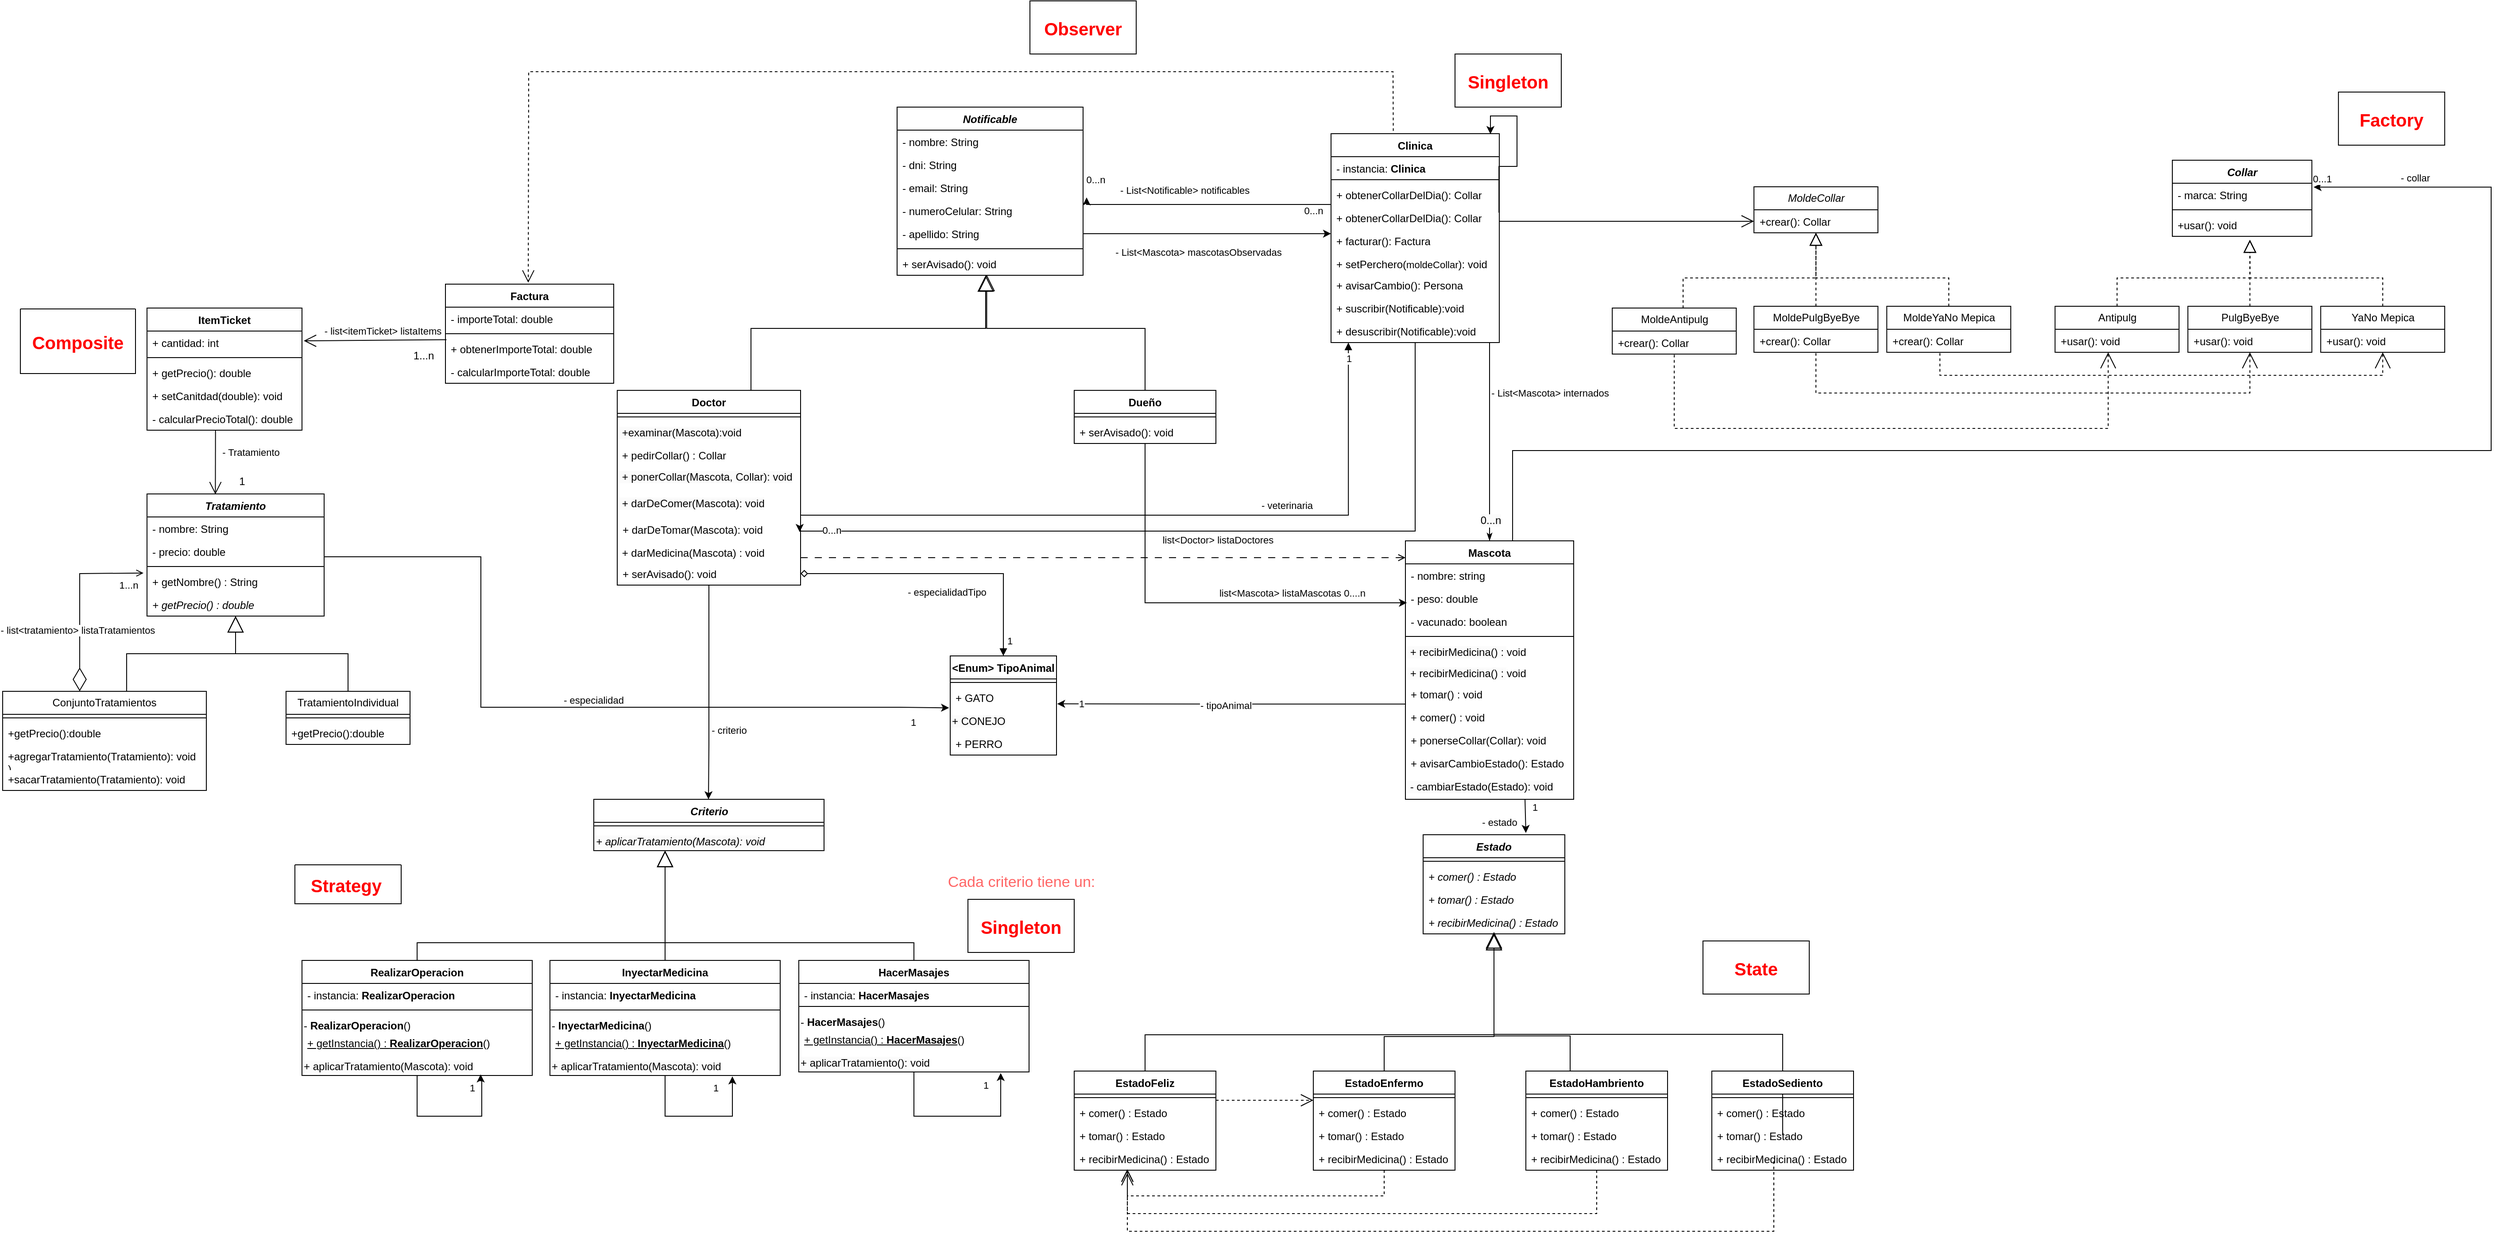 <mxfile version="24.6.4" type="device" pages="5">
  <diagram name="Diagrama de clases" id="9GJxUP7-p_y3d8LY9v8h">
    <mxGraphModel dx="4242" dy="3292" grid="1" gridSize="10" guides="1" tooltips="1" connect="1" arrows="1" fold="1" page="1" pageScale="1" pageWidth="850" pageHeight="1100" math="0" shadow="0">
      <root>
        <mxCell id="0" />
        <mxCell id="1" parent="0" />
        <mxCell id="GFIGUUCccwk6hT5BW96X-1" value="Clinica" style="swimlane;fontStyle=1;align=center;verticalAlign=top;childLayout=stackLayout;horizontal=1;startSize=26;horizontalStack=0;resizeParent=1;resizeParentMax=0;resizeLast=0;collapsible=1;marginBottom=0;whiteSpace=wrap;html=1;" vertex="1" parent="1">
          <mxGeometry x="710" y="-890" width="190" height="236" as="geometry" />
        </mxCell>
        <mxCell id="GFIGUUCccwk6hT5BW96X-2" style="edgeStyle=orthogonalEdgeStyle;rounded=0;orthogonalLoop=1;jettySize=auto;html=1;entryX=0.95;entryY=0.002;entryDx=0;entryDy=0;entryPerimeter=0;exitX=0.998;exitY=0.127;exitDx=0;exitDy=0;exitPerimeter=0;" edge="1" parent="GFIGUUCccwk6hT5BW96X-1" target="GFIGUUCccwk6hT5BW96X-1">
          <mxGeometry relative="1" as="geometry">
            <mxPoint x="170" y="20" as="targetPoint" />
            <Array as="points">
              <mxPoint x="210" y="37" />
              <mxPoint x="210" y="-20" />
              <mxPoint x="180" y="-20" />
              <mxPoint x="180" />
            </Array>
            <mxPoint x="189.62" y="89.302" as="sourcePoint" />
          </mxGeometry>
        </mxCell>
        <mxCell id="GFIGUUCccwk6hT5BW96X-3" value="- instancia:&amp;nbsp;&lt;span style=&quot;font-weight: 700; text-align: center;&quot;&gt;Clinica&lt;/span&gt;" style="text;strokeColor=none;fillColor=none;align=left;verticalAlign=top;spacingLeft=4;spacingRight=4;overflow=hidden;rotatable=0;points=[[0,0.5],[1,0.5]];portConstraint=eastwest;whiteSpace=wrap;html=1;" vertex="1" parent="GFIGUUCccwk6hT5BW96X-1">
          <mxGeometry y="26" width="190" height="22" as="geometry" />
        </mxCell>
        <mxCell id="GFIGUUCccwk6hT5BW96X-4" value="" style="line;strokeWidth=1;fillColor=none;align=left;verticalAlign=middle;spacingTop=-1;spacingLeft=3;spacingRight=3;rotatable=0;labelPosition=right;points=[];portConstraint=eastwest;strokeColor=inherit;" vertex="1" parent="GFIGUUCccwk6hT5BW96X-1">
          <mxGeometry y="48" width="190" height="8" as="geometry" />
        </mxCell>
        <mxCell id="GFIGUUCccwk6hT5BW96X-5" value="+ obtenerCollarDelDia(): Collar" style="text;align=left;verticalAlign=top;spacingLeft=4;spacingRight=4;overflow=hidden;rotatable=0;points=[[0,0.5],[1,0.5]];portConstraint=eastwest;whiteSpace=wrap;html=1;" vertex="1" parent="GFIGUUCccwk6hT5BW96X-1">
          <mxGeometry y="56" width="190" height="26" as="geometry" />
        </mxCell>
        <mxCell id="GFIGUUCccwk6hT5BW96X-6" value="+ obtenerCollarDelDia(): Collar" style="text;align=left;verticalAlign=top;spacingLeft=4;spacingRight=4;overflow=hidden;rotatable=0;points=[[0,0.5],[1,0.5]];portConstraint=eastwest;whiteSpace=wrap;html=1;" vertex="1" parent="GFIGUUCccwk6hT5BW96X-1">
          <mxGeometry y="82" width="190" height="26" as="geometry" />
        </mxCell>
        <mxCell id="GFIGUUCccwk6hT5BW96X-7" value="+ facturar(): Factura" style="text;strokeColor=none;fillColor=none;align=left;verticalAlign=top;spacingLeft=4;spacingRight=4;overflow=hidden;rotatable=0;points=[[0,0.5],[1,0.5]];portConstraint=eastwest;whiteSpace=wrap;html=1;" vertex="1" parent="GFIGUUCccwk6hT5BW96X-1">
          <mxGeometry y="108" width="190" height="26" as="geometry" />
        </mxCell>
        <mxCell id="GFIGUUCccwk6hT5BW96X-8" value="+ setPerchero(&lt;span style=&quot;font-size: 11px; text-align: center; text-wrap: nowrap; background-color: rgb(255, 255, 255);&quot;&gt;moldeCollar&lt;/span&gt;): void" style="text;strokeColor=none;fillColor=none;align=left;verticalAlign=top;spacingLeft=4;spacingRight=4;overflow=hidden;rotatable=0;points=[[0,0.5],[1,0.5]];portConstraint=eastwest;whiteSpace=wrap;html=1;" vertex="1" parent="GFIGUUCccwk6hT5BW96X-1">
          <mxGeometry y="134" width="190" height="24" as="geometry" />
        </mxCell>
        <mxCell id="GFIGUUCccwk6hT5BW96X-9" value="+ avisarCambio(): Persona" style="text;strokeColor=none;fillColor=none;align=left;verticalAlign=top;spacingLeft=4;spacingRight=4;overflow=hidden;rotatable=0;points=[[0,0.5],[1,0.5]];portConstraint=eastwest;whiteSpace=wrap;html=1;" vertex="1" parent="GFIGUUCccwk6hT5BW96X-1">
          <mxGeometry y="158" width="190" height="26" as="geometry" />
        </mxCell>
        <mxCell id="GFIGUUCccwk6hT5BW96X-10" value="+ suscribir(Notificable):void" style="text;align=left;verticalAlign=top;spacingLeft=4;spacingRight=4;overflow=hidden;rotatable=0;points=[[0,0.5],[1,0.5]];portConstraint=eastwest;whiteSpace=wrap;html=1;" vertex="1" parent="GFIGUUCccwk6hT5BW96X-1">
          <mxGeometry y="184" width="190" height="26" as="geometry" />
        </mxCell>
        <mxCell id="GFIGUUCccwk6hT5BW96X-11" value="+ desuscribir(Notificable):void" style="text;align=left;verticalAlign=top;spacingLeft=4;spacingRight=4;overflow=hidden;rotatable=0;points=[[0,0.5],[1,0.5]];portConstraint=eastwest;whiteSpace=wrap;html=1;" vertex="1" parent="GFIGUUCccwk6hT5BW96X-1">
          <mxGeometry y="210" width="190" height="26" as="geometry" />
        </mxCell>
        <mxCell id="GFIGUUCccwk6hT5BW96X-12" style="edgeStyle=orthogonalEdgeStyle;rounded=0;orthogonalLoop=1;jettySize=auto;html=1;endArrow=block;endFill=0;startSize=16;endSize=16;entryX=0.482;entryY=0.976;entryDx=0;entryDy=0;entryPerimeter=0;" edge="1" parent="1" source="GFIGUUCccwk6hT5BW96X-15" target="GFIGUUCccwk6hT5BW96X-128">
          <mxGeometry relative="1" as="geometry">
            <mxPoint x="320" y="-730" as="targetPoint" />
            <Array as="points">
              <mxPoint x="500" y="-670" />
              <mxPoint x="321" y="-670" />
            </Array>
          </mxGeometry>
        </mxCell>
        <mxCell id="GFIGUUCccwk6hT5BW96X-13" style="edgeStyle=orthogonalEdgeStyle;rounded=0;orthogonalLoop=1;jettySize=auto;html=1;entryX=0.009;entryY=0.692;entryDx=0;entryDy=0;entryPerimeter=0;" edge="1" parent="1" source="GFIGUUCccwk6hT5BW96X-15" target="GFIGUUCccwk6hT5BW96X-98">
          <mxGeometry relative="1" as="geometry">
            <Array as="points">
              <mxPoint x="500" y="-360" />
            </Array>
          </mxGeometry>
        </mxCell>
        <mxCell id="GFIGUUCccwk6hT5BW96X-14" value="list&amp;lt;Mascota&amp;gt; listaMascotas 0....n" style="edgeLabel;html=1;align=center;verticalAlign=middle;resizable=0;points=[];" connectable="0" vertex="1" parent="GFIGUUCccwk6hT5BW96X-13">
          <mxGeometry x="0.446" y="-2" relative="1" as="geometry">
            <mxPoint x="2" y="-13" as="offset" />
          </mxGeometry>
        </mxCell>
        <mxCell id="GFIGUUCccwk6hT5BW96X-15" value="Dueño" style="swimlane;fontStyle=1;align=center;verticalAlign=top;childLayout=stackLayout;horizontal=1;startSize=26;horizontalStack=0;resizeParent=1;resizeParentMax=0;resizeLast=0;collapsible=1;marginBottom=0;whiteSpace=wrap;html=1;" vertex="1" parent="1">
          <mxGeometry x="420" y="-600" width="160" height="60" as="geometry" />
        </mxCell>
        <mxCell id="GFIGUUCccwk6hT5BW96X-16" value="" style="line;strokeWidth=1;fillColor=none;align=left;verticalAlign=middle;spacingTop=-1;spacingLeft=3;spacingRight=3;rotatable=0;labelPosition=right;points=[];portConstraint=eastwest;strokeColor=inherit;" vertex="1" parent="GFIGUUCccwk6hT5BW96X-15">
          <mxGeometry y="26" width="160" height="8" as="geometry" />
        </mxCell>
        <mxCell id="GFIGUUCccwk6hT5BW96X-17" value="+ serAvisado(): void" style="text;strokeColor=none;fillColor=none;align=left;verticalAlign=top;spacingLeft=4;spacingRight=4;overflow=hidden;rotatable=0;points=[[0,0.5],[1,0.5]];portConstraint=eastwest;whiteSpace=wrap;html=1;" vertex="1" parent="GFIGUUCccwk6hT5BW96X-15">
          <mxGeometry y="34" width="160" height="26" as="geometry" />
        </mxCell>
        <mxCell id="GFIGUUCccwk6hT5BW96X-18" value="Factura" style="swimlane;fontStyle=1;align=center;verticalAlign=top;childLayout=stackLayout;horizontal=1;startSize=26;horizontalStack=0;resizeParent=1;resizeParentMax=0;resizeLast=0;collapsible=1;marginBottom=0;whiteSpace=wrap;html=1;" vertex="1" parent="1">
          <mxGeometry x="-290" y="-720" width="190" height="112" as="geometry" />
        </mxCell>
        <mxCell id="GFIGUUCccwk6hT5BW96X-19" value="- importeTotal: double" style="text;strokeColor=none;fillColor=none;align=left;verticalAlign=top;spacingLeft=4;spacingRight=4;overflow=hidden;rotatable=0;points=[[0,0.5],[1,0.5]];portConstraint=eastwest;whiteSpace=wrap;html=1;" vertex="1" parent="GFIGUUCccwk6hT5BW96X-18">
          <mxGeometry y="26" width="190" height="26" as="geometry" />
        </mxCell>
        <mxCell id="GFIGUUCccwk6hT5BW96X-20" value="" style="line;strokeWidth=1;fillColor=none;align=left;verticalAlign=middle;spacingTop=-1;spacingLeft=3;spacingRight=3;rotatable=0;labelPosition=right;points=[];portConstraint=eastwest;strokeColor=inherit;" vertex="1" parent="GFIGUUCccwk6hT5BW96X-18">
          <mxGeometry y="52" width="190" height="8" as="geometry" />
        </mxCell>
        <mxCell id="GFIGUUCccwk6hT5BW96X-21" value="+ obtenerImporteTotal: double" style="text;strokeColor=none;fillColor=none;align=left;verticalAlign=top;spacingLeft=4;spacingRight=4;overflow=hidden;rotatable=0;points=[[0,0.5],[1,0.5]];portConstraint=eastwest;whiteSpace=wrap;html=1;" vertex="1" parent="GFIGUUCccwk6hT5BW96X-18">
          <mxGeometry y="60" width="190" height="26" as="geometry" />
        </mxCell>
        <mxCell id="GFIGUUCccwk6hT5BW96X-22" value="- calcularImporteTotal: double" style="text;strokeColor=none;fillColor=none;align=left;verticalAlign=top;spacingLeft=4;spacingRight=4;overflow=hidden;rotatable=0;points=[[0,0.5],[1,0.5]];portConstraint=eastwest;whiteSpace=wrap;html=1;" vertex="1" parent="GFIGUUCccwk6hT5BW96X-18">
          <mxGeometry y="86" width="190" height="26" as="geometry" />
        </mxCell>
        <mxCell id="GFIGUUCccwk6hT5BW96X-23" value="" style="endArrow=open;endFill=1;endSize=12;html=1;rounded=0;exitX=0.006;exitY=0.104;exitDx=0;exitDy=0;exitPerimeter=0;" edge="1" parent="1" source="GFIGUUCccwk6hT5BW96X-21">
          <mxGeometry width="160" relative="1" as="geometry">
            <mxPoint x="-300" y="-650" as="sourcePoint" />
            <mxPoint x="-450" y="-656" as="targetPoint" />
            <Array as="points">
              <mxPoint x="-440" y="-656" />
            </Array>
          </mxGeometry>
        </mxCell>
        <mxCell id="GFIGUUCccwk6hT5BW96X-24" value="- list&amp;lt;itemTicket&amp;gt; listaItems" style="edgeLabel;html=1;align=center;verticalAlign=middle;resizable=0;points=[];" connectable="0" vertex="1" parent="GFIGUUCccwk6hT5BW96X-23">
          <mxGeometry x="-0.226" y="1" relative="1" as="geometry">
            <mxPoint x="-10" y="-11" as="offset" />
          </mxGeometry>
        </mxCell>
        <mxCell id="GFIGUUCccwk6hT5BW96X-25" value="" style="whiteSpace=wrap;html=1;" vertex="1" parent="1">
          <mxGeometry x="370" y="-1040" width="120" height="60" as="geometry" />
        </mxCell>
        <mxCell id="GFIGUUCccwk6hT5BW96X-26" value="" style="swimlane;startSize=0;" vertex="1" parent="1">
          <mxGeometry x="-770" y="-692" width="130" height="73" as="geometry" />
        </mxCell>
        <mxCell id="GFIGUUCccwk6hT5BW96X-27" value="Composite" style="text;align=center;fontStyle=1;verticalAlign=middle;spacingLeft=3;spacingRight=3;strokeColor=none;rotatable=0;points=[[0,0.5],[1,0.5]];portConstraint=eastwest;fontSize=20;fontColor=#FF0000;" vertex="1" parent="GFIGUUCccwk6hT5BW96X-26">
          <mxGeometry x="25" y="23.5" width="80" height="26" as="geometry" />
        </mxCell>
        <mxCell id="GFIGUUCccwk6hT5BW96X-28" value="" style="swimlane;startSize=0;" vertex="1" parent="1">
          <mxGeometry x="-460" y="-64" width="120" height="44" as="geometry" />
        </mxCell>
        <mxCell id="GFIGUUCccwk6hT5BW96X-29" value="" style="whiteSpace=wrap;html=1;" vertex="1" parent="1">
          <mxGeometry x="850" y="-980" width="120" height="60" as="geometry" />
        </mxCell>
        <mxCell id="GFIGUUCccwk6hT5BW96X-30" value="Singleton" style="text;align=center;fontStyle=1;verticalAlign=middle;spacingLeft=3;spacingRight=3;strokeColor=none;rotatable=0;points=[[0,0.5],[1,0.5]];portConstraint=eastwest;fontSize=20;fontColor=#FF0000;" vertex="1" parent="1">
          <mxGeometry x="870" y="-963" width="80" height="26" as="geometry" />
        </mxCell>
        <mxCell id="GFIGUUCccwk6hT5BW96X-31" value="Observer" style="text;align=center;fontStyle=1;verticalAlign=middle;spacingLeft=3;spacingRight=3;strokeColor=none;rotatable=0;points=[[0,0.5],[1,0.5]];portConstraint=eastwest;fontSize=20;fontColor=#FF0000;" vertex="1" parent="1">
          <mxGeometry x="390" y="-1023" width="80" height="26" as="geometry" />
        </mxCell>
        <mxCell id="GFIGUUCccwk6hT5BW96X-32" value="Estado" style="swimlane;fontStyle=3;align=center;verticalAlign=top;childLayout=stackLayout;horizontal=1;startSize=26;horizontalStack=0;resizeParent=1;resizeParentMax=0;resizeLast=0;collapsible=1;marginBottom=0;whiteSpace=wrap;html=1;" vertex="1" parent="1">
          <mxGeometry x="814" y="-98" width="160" height="112" as="geometry" />
        </mxCell>
        <mxCell id="GFIGUUCccwk6hT5BW96X-33" value="" style="line;strokeWidth=1;fillColor=none;align=left;verticalAlign=middle;spacingTop=-1;spacingLeft=3;spacingRight=3;rotatable=0;labelPosition=right;points=[];portConstraint=eastwest;strokeColor=inherit;" vertex="1" parent="GFIGUUCccwk6hT5BW96X-32">
          <mxGeometry y="26" width="160" height="8" as="geometry" />
        </mxCell>
        <mxCell id="GFIGUUCccwk6hT5BW96X-34" value="+ comer() : Estado" style="text;strokeColor=none;fillColor=none;align=left;verticalAlign=top;spacingLeft=4;spacingRight=4;overflow=hidden;rotatable=0;points=[[0,0.5],[1,0.5]];portConstraint=eastwest;whiteSpace=wrap;html=1;fontStyle=2" vertex="1" parent="GFIGUUCccwk6hT5BW96X-32">
          <mxGeometry y="34" width="160" height="26" as="geometry" />
        </mxCell>
        <mxCell id="GFIGUUCccwk6hT5BW96X-35" value="+ tomar() : Estado" style="text;strokeColor=none;fillColor=none;align=left;verticalAlign=top;spacingLeft=4;spacingRight=4;overflow=hidden;rotatable=0;points=[[0,0.5],[1,0.5]];portConstraint=eastwest;whiteSpace=wrap;html=1;fontStyle=2" vertex="1" parent="GFIGUUCccwk6hT5BW96X-32">
          <mxGeometry y="60" width="160" height="26" as="geometry" />
        </mxCell>
        <mxCell id="GFIGUUCccwk6hT5BW96X-36" value="+ recibirMedicina() : Estado" style="text;strokeColor=none;fillColor=none;align=left;verticalAlign=top;spacingLeft=4;spacingRight=4;overflow=hidden;rotatable=0;points=[[0,0.5],[1,0.5]];portConstraint=eastwest;whiteSpace=wrap;html=1;fontStyle=2" vertex="1" parent="GFIGUUCccwk6hT5BW96X-32">
          <mxGeometry y="86" width="160" height="26" as="geometry" />
        </mxCell>
        <mxCell id="GFIGUUCccwk6hT5BW96X-37" value="" style="endArrow=block;endSize=16;endFill=0;html=1;rounded=0;edgeStyle=elbowEdgeStyle;elbow=vertical;" edge="1" parent="GFIGUUCccwk6hT5BW96X-32">
          <mxGeometry width="160" relative="1" as="geometry">
            <mxPoint x="406.0" y="339" as="sourcePoint" />
            <mxPoint x="80" y="112" as="targetPoint" />
          </mxGeometry>
        </mxCell>
        <mxCell id="GFIGUUCccwk6hT5BW96X-38" value="EstadoFeliz" style="swimlane;fontStyle=1;align=center;verticalAlign=top;childLayout=stackLayout;horizontal=1;startSize=26;horizontalStack=0;resizeParent=1;resizeParentMax=0;resizeLast=0;collapsible=1;marginBottom=0;whiteSpace=wrap;html=1;" vertex="1" parent="1">
          <mxGeometry x="420" y="169" width="160" height="112" as="geometry" />
        </mxCell>
        <mxCell id="GFIGUUCccwk6hT5BW96X-39" value="" style="line;strokeWidth=1;fillColor=none;align=left;verticalAlign=middle;spacingTop=-1;spacingLeft=3;spacingRight=3;rotatable=0;labelPosition=right;points=[];portConstraint=eastwest;strokeColor=inherit;" vertex="1" parent="GFIGUUCccwk6hT5BW96X-38">
          <mxGeometry y="26" width="160" height="8" as="geometry" />
        </mxCell>
        <mxCell id="GFIGUUCccwk6hT5BW96X-40" value="+ comer() :&amp;nbsp;Estado" style="text;strokeColor=none;fillColor=none;align=left;verticalAlign=top;spacingLeft=4;spacingRight=4;overflow=hidden;rotatable=0;points=[[0,0.5],[1,0.5]];portConstraint=eastwest;whiteSpace=wrap;html=1;" vertex="1" parent="GFIGUUCccwk6hT5BW96X-38">
          <mxGeometry y="34" width="160" height="26" as="geometry" />
        </mxCell>
        <mxCell id="GFIGUUCccwk6hT5BW96X-41" value="+ tomar() :&amp;nbsp;Estado" style="text;strokeColor=none;fillColor=none;align=left;verticalAlign=top;spacingLeft=4;spacingRight=4;overflow=hidden;rotatable=0;points=[[0,0.5],[1,0.5]];portConstraint=eastwest;whiteSpace=wrap;html=1;" vertex="1" parent="GFIGUUCccwk6hT5BW96X-38">
          <mxGeometry y="60" width="160" height="26" as="geometry" />
        </mxCell>
        <mxCell id="GFIGUUCccwk6hT5BW96X-42" value="+&amp;nbsp;recibirMedicina() :&amp;nbsp;Estado" style="text;strokeColor=none;fillColor=none;align=left;verticalAlign=top;spacingLeft=4;spacingRight=4;overflow=hidden;rotatable=0;points=[[0,0.5],[1,0.5]];portConstraint=eastwest;whiteSpace=wrap;html=1;" vertex="1" parent="GFIGUUCccwk6hT5BW96X-38">
          <mxGeometry y="86" width="160" height="26" as="geometry" />
        </mxCell>
        <mxCell id="GFIGUUCccwk6hT5BW96X-43" value="EstadoEnfermo" style="swimlane;fontStyle=1;align=center;verticalAlign=top;childLayout=stackLayout;horizontal=1;startSize=26;horizontalStack=0;resizeParent=1;resizeParentMax=0;resizeLast=0;collapsible=1;marginBottom=0;whiteSpace=wrap;html=1;" vertex="1" parent="1">
          <mxGeometry x="690" y="169" width="160" height="112" as="geometry" />
        </mxCell>
        <mxCell id="GFIGUUCccwk6hT5BW96X-44" value="" style="line;strokeWidth=1;fillColor=none;align=left;verticalAlign=middle;spacingTop=-1;spacingLeft=3;spacingRight=3;rotatable=0;labelPosition=right;points=[];portConstraint=eastwest;strokeColor=inherit;" vertex="1" parent="GFIGUUCccwk6hT5BW96X-43">
          <mxGeometry y="26" width="160" height="8" as="geometry" />
        </mxCell>
        <mxCell id="GFIGUUCccwk6hT5BW96X-45" value="+ comer() :&amp;nbsp;Estado" style="text;strokeColor=none;fillColor=none;align=left;verticalAlign=top;spacingLeft=4;spacingRight=4;overflow=hidden;rotatable=0;points=[[0,0.5],[1,0.5]];portConstraint=eastwest;whiteSpace=wrap;html=1;" vertex="1" parent="GFIGUUCccwk6hT5BW96X-43">
          <mxGeometry y="34" width="160" height="26" as="geometry" />
        </mxCell>
        <mxCell id="GFIGUUCccwk6hT5BW96X-46" value="+ tomar() :&amp;nbsp;Estado" style="text;strokeColor=none;fillColor=none;align=left;verticalAlign=top;spacingLeft=4;spacingRight=4;overflow=hidden;rotatable=0;points=[[0,0.5],[1,0.5]];portConstraint=eastwest;whiteSpace=wrap;html=1;" vertex="1" parent="GFIGUUCccwk6hT5BW96X-43">
          <mxGeometry y="60" width="160" height="26" as="geometry" />
        </mxCell>
        <mxCell id="GFIGUUCccwk6hT5BW96X-47" value="+&amp;nbsp;recibirMedicina() :&amp;nbsp;Estado" style="text;strokeColor=none;fillColor=none;align=left;verticalAlign=top;spacingLeft=4;spacingRight=4;overflow=hidden;rotatable=0;points=[[0,0.5],[1,0.5]];portConstraint=eastwest;whiteSpace=wrap;html=1;" vertex="1" parent="GFIGUUCccwk6hT5BW96X-43">
          <mxGeometry y="86" width="160" height="26" as="geometry" />
        </mxCell>
        <mxCell id="GFIGUUCccwk6hT5BW96X-48" value="EstadoHambriento" style="swimlane;fontStyle=1;align=center;verticalAlign=top;childLayout=stackLayout;horizontal=1;startSize=26;horizontalStack=0;resizeParent=1;resizeParentMax=0;resizeLast=0;collapsible=1;marginBottom=0;whiteSpace=wrap;html=1;" vertex="1" parent="1">
          <mxGeometry x="930" y="169" width="160" height="112" as="geometry" />
        </mxCell>
        <mxCell id="GFIGUUCccwk6hT5BW96X-49" value="" style="line;strokeWidth=1;fillColor=none;align=left;verticalAlign=middle;spacingTop=-1;spacingLeft=3;spacingRight=3;rotatable=0;labelPosition=right;points=[];portConstraint=eastwest;strokeColor=inherit;" vertex="1" parent="GFIGUUCccwk6hT5BW96X-48">
          <mxGeometry y="26" width="160" height="8" as="geometry" />
        </mxCell>
        <mxCell id="GFIGUUCccwk6hT5BW96X-50" value="+ comer() :&amp;nbsp;Estado" style="text;strokeColor=none;fillColor=none;align=left;verticalAlign=top;spacingLeft=4;spacingRight=4;overflow=hidden;rotatable=0;points=[[0,0.5],[1,0.5]];portConstraint=eastwest;whiteSpace=wrap;html=1;" vertex="1" parent="GFIGUUCccwk6hT5BW96X-48">
          <mxGeometry y="34" width="160" height="26" as="geometry" />
        </mxCell>
        <mxCell id="GFIGUUCccwk6hT5BW96X-51" value="+ tomar() :&amp;nbsp;Estado" style="text;strokeColor=none;fillColor=none;align=left;verticalAlign=top;spacingLeft=4;spacingRight=4;overflow=hidden;rotatable=0;points=[[0,0.5],[1,0.5]];portConstraint=eastwest;whiteSpace=wrap;html=1;" vertex="1" parent="GFIGUUCccwk6hT5BW96X-48">
          <mxGeometry y="60" width="160" height="26" as="geometry" />
        </mxCell>
        <mxCell id="GFIGUUCccwk6hT5BW96X-52" value="+&amp;nbsp;recibirMedicina() :&amp;nbsp;Estado" style="text;strokeColor=none;fillColor=none;align=left;verticalAlign=top;spacingLeft=4;spacingRight=4;overflow=hidden;rotatable=0;points=[[0,0.5],[1,0.5]];portConstraint=eastwest;whiteSpace=wrap;html=1;" vertex="1" parent="GFIGUUCccwk6hT5BW96X-48">
          <mxGeometry y="86" width="160" height="26" as="geometry" />
        </mxCell>
        <mxCell id="GFIGUUCccwk6hT5BW96X-53" value="" style="endArrow=block;endSize=16;endFill=0;html=1;rounded=0;edgeStyle=elbowEdgeStyle;elbow=vertical;" edge="1" parent="1" source="GFIGUUCccwk6hT5BW96X-38">
          <mxGeometry width="160" relative="1" as="geometry">
            <mxPoint x="500" y="231.0" as="sourcePoint" />
            <mxPoint x="894" y="12" as="targetPoint" />
            <Array as="points">
              <mxPoint x="880" y="128" />
              <mxPoint x="700" y="128" />
            </Array>
          </mxGeometry>
        </mxCell>
        <mxCell id="GFIGUUCccwk6hT5BW96X-54" value="" style="endArrow=block;endSize=16;endFill=0;html=1;rounded=0;edgeStyle=elbowEdgeStyle;elbow=vertical;" edge="1" parent="1" source="GFIGUUCccwk6hT5BW96X-43" target="GFIGUUCccwk6hT5BW96X-32">
          <mxGeometry width="160" relative="1" as="geometry">
            <mxPoint x="646" y="249" as="sourcePoint" />
            <mxPoint x="854" y="60" as="targetPoint" />
            <Array as="points">
              <mxPoint x="894" y="130" />
            </Array>
          </mxGeometry>
        </mxCell>
        <mxCell id="GFIGUUCccwk6hT5BW96X-55" value="" style="endArrow=block;endSize=16;endFill=0;html=1;rounded=0;edgeStyle=elbowEdgeStyle;elbow=vertical;" edge="1" parent="1" source="GFIGUUCccwk6hT5BW96X-48">
          <mxGeometry width="160" relative="1" as="geometry">
            <mxPoint x="835" y="249" as="sourcePoint" />
            <mxPoint x="894" y="12" as="targetPoint" />
            <Array as="points">
              <mxPoint x="980" y="129.2" />
            </Array>
          </mxGeometry>
        </mxCell>
        <mxCell id="GFIGUUCccwk6hT5BW96X-56" value="" style="endArrow=open;endSize=12;dashed=1;html=1;rounded=0;edgeStyle=elbowEdgeStyle;elbow=vertical;" edge="1" parent="1" source="GFIGUUCccwk6hT5BW96X-43">
          <mxGeometry width="160" relative="1" as="geometry">
            <mxPoint x="710" y="39" as="sourcePoint" />
            <mxPoint x="480" y="284" as="targetPoint" />
            <Array as="points">
              <mxPoint x="630" y="310" />
              <mxPoint x="670" y="349" />
            </Array>
          </mxGeometry>
        </mxCell>
        <mxCell id="GFIGUUCccwk6hT5BW96X-57" value="" style="endArrow=open;endSize=12;dashed=1;html=1;rounded=0;edgeStyle=elbowEdgeStyle;elbow=vertical;" edge="1" parent="1" source="GFIGUUCccwk6hT5BW96X-48">
          <mxGeometry width="160" relative="1" as="geometry">
            <mxPoint x="800" y="317" as="sourcePoint" />
            <mxPoint x="480" y="280" as="targetPoint" />
            <Array as="points">
              <mxPoint x="740" y="330" />
            </Array>
          </mxGeometry>
        </mxCell>
        <mxCell id="GFIGUUCccwk6hT5BW96X-58" value="" style="endArrow=open;endSize=12;dashed=1;html=1;rounded=0;edgeStyle=elbowEdgeStyle;elbow=vertical;" edge="1" parent="1">
          <mxGeometry width="160" relative="1" as="geometry">
            <mxPoint x="1210" y="271" as="sourcePoint" />
            <mxPoint x="480" y="280" as="targetPoint" />
            <Array as="points">
              <mxPoint x="840" y="350" />
              <mxPoint x="830" y="382" />
            </Array>
          </mxGeometry>
        </mxCell>
        <mxCell id="GFIGUUCccwk6hT5BW96X-59" value="" style="endArrow=open;endSize=12;dashed=1;html=1;rounded=0;edgeStyle=elbowEdgeStyle;elbow=vertical;" edge="1" parent="1">
          <mxGeometry width="160" relative="1" as="geometry">
            <mxPoint x="580" y="202" as="sourcePoint" />
            <mxPoint x="690" y="202" as="targetPoint" />
            <Array as="points">
              <mxPoint x="620" y="202" />
              <mxPoint x="690" y="329" />
            </Array>
          </mxGeometry>
        </mxCell>
        <mxCell id="GFIGUUCccwk6hT5BW96X-60" value="EstadoSediento" style="swimlane;fontStyle=1;align=center;verticalAlign=top;childLayout=stackLayout;horizontal=1;startSize=26;horizontalStack=0;resizeParent=1;resizeParentMax=0;resizeLast=0;collapsible=1;marginBottom=0;whiteSpace=wrap;html=1;" vertex="1" parent="1">
          <mxGeometry x="1140" y="169" width="160" height="112" as="geometry" />
        </mxCell>
        <mxCell id="GFIGUUCccwk6hT5BW96X-61" value="" style="line;strokeWidth=1;fillColor=none;align=left;verticalAlign=middle;spacingTop=-1;spacingLeft=3;spacingRight=3;rotatable=0;labelPosition=right;points=[];portConstraint=eastwest;strokeColor=inherit;" vertex="1" parent="GFIGUUCccwk6hT5BW96X-60">
          <mxGeometry y="26" width="160" height="8" as="geometry" />
        </mxCell>
        <mxCell id="GFIGUUCccwk6hT5BW96X-62" value="+ comer() :&amp;nbsp;Estado" style="text;strokeColor=none;fillColor=none;align=left;verticalAlign=top;spacingLeft=4;spacingRight=4;overflow=hidden;rotatable=0;points=[[0,0.5],[1,0.5]];portConstraint=eastwest;whiteSpace=wrap;html=1;" vertex="1" parent="GFIGUUCccwk6hT5BW96X-60">
          <mxGeometry y="34" width="160" height="26" as="geometry" />
        </mxCell>
        <mxCell id="GFIGUUCccwk6hT5BW96X-63" value="+ tomar() :&amp;nbsp;Estado" style="text;strokeColor=none;fillColor=none;align=left;verticalAlign=top;spacingLeft=4;spacingRight=4;overflow=hidden;rotatable=0;points=[[0,0.5],[1,0.5]];portConstraint=eastwest;whiteSpace=wrap;html=1;" vertex="1" parent="GFIGUUCccwk6hT5BW96X-60">
          <mxGeometry y="60" width="160" height="26" as="geometry" />
        </mxCell>
        <mxCell id="GFIGUUCccwk6hT5BW96X-64" value="+&amp;nbsp;recibirMedicina() :&amp;nbsp;Estado" style="text;strokeColor=none;fillColor=none;align=left;verticalAlign=top;spacingLeft=4;spacingRight=4;overflow=hidden;rotatable=0;points=[[0,0.5],[1,0.5]];portConstraint=eastwest;whiteSpace=wrap;html=1;" vertex="1" parent="GFIGUUCccwk6hT5BW96X-60">
          <mxGeometry y="86" width="160" height="26" as="geometry" />
        </mxCell>
        <mxCell id="GFIGUUCccwk6hT5BW96X-65" value="&lt;span style=&quot;color: rgba(0, 0, 0, 0); font-family: monospace; font-size: 0px; text-align: start; text-wrap: nowrap;&quot;&gt;%3CmxGraphModel%3E%3Croot%3E%3CmxCell%20id%3D%220%22%2F%3E%3CmxCell%20id%3D%221%22%20parent%3D%220%22%2F%3E%3CmxCell%20id%3D%222%22%20value%3D%22Singleton%22%20style%3D%22text%3Balign%3Dcenter%3BfontStyle%3D1%3BverticalAlign%3Dmiddle%3BspacingLeft%3D3%3BspacingRight%3D3%3BstrokeColor%3Dnone%3Brotatable%3D0%3Bpoints%3D%5B%5B0%2C0.5%5D%2C%5B1%2C0.5%5D%5D%3BportConstraint%3Deastwest%3BfontSize%3D20%3BfontColor%3D%23FF0000%3B%22%20vertex%3D%221%22%20parent%3D%221%22%3E%3CmxGeometry%20x%3D%22800%22%20y%3D%22-93%22%20width%3D%2280%22%20height%3D%2226%22%20as%3D%22geometry%22%2F%3E%3C%2FmxCell%3E%3C%2Froot%3E%3C%2FmxGraphModel%3E&lt;/span&gt;" style="whiteSpace=wrap;html=1;" vertex="1" parent="1">
          <mxGeometry x="1130" y="22" width="120" height="60" as="geometry" />
        </mxCell>
        <mxCell id="GFIGUUCccwk6hT5BW96X-66" value="State" style="text;align=center;fontStyle=1;verticalAlign=middle;spacingLeft=3;spacingRight=3;strokeColor=none;rotatable=0;points=[[0,0.5],[1,0.5]];portConstraint=eastwest;fontSize=20;fontColor=#FF0000;" vertex="1" parent="1">
          <mxGeometry x="1150" y="39" width="80" height="26" as="geometry" />
        </mxCell>
        <mxCell id="GFIGUUCccwk6hT5BW96X-67" value="" style="endArrow=open;endFill=1;endSize=12;html=1;rounded=0;startArrow=none;startFill=0;startSize=12;entryX=0;entryY=0.5;entryDx=0;entryDy=0;exitX=1;exitY=0.5;exitDx=0;exitDy=0;" edge="1" parent="1" target="GFIGUUCccwk6hT5BW96X-90">
          <mxGeometry width="160" relative="1" as="geometry">
            <mxPoint x="900" y="-791" as="sourcePoint" />
            <mxPoint x="1310" y="-735" as="targetPoint" />
          </mxGeometry>
        </mxCell>
        <mxCell id="GFIGUUCccwk6hT5BW96X-68" value="MoldePulgByeBye" style="swimlane;fontStyle=0;childLayout=stackLayout;horizontal=1;startSize=26;fillColor=none;horizontalStack=0;resizeParent=1;resizeParentMax=0;resizeLast=0;collapsible=1;marginBottom=0;whiteSpace=wrap;html=1;" vertex="1" parent="1">
          <mxGeometry x="1187.57" y="-695" width="140" height="52" as="geometry" />
        </mxCell>
        <mxCell id="GFIGUUCccwk6hT5BW96X-69" value="+crear(): Collar" style="text;strokeColor=none;fillColor=none;align=left;verticalAlign=top;spacingLeft=4;spacingRight=4;overflow=hidden;rotatable=0;points=[[0,0.5],[1,0.5]];portConstraint=eastwest;whiteSpace=wrap;html=1;" vertex="1" parent="GFIGUUCccwk6hT5BW96X-68">
          <mxGeometry y="26" width="140" height="26" as="geometry" />
        </mxCell>
        <mxCell id="GFIGUUCccwk6hT5BW96X-70" value="PulgByeBye" style="swimlane;fontStyle=0;childLayout=stackLayout;horizontal=1;startSize=26;fillColor=none;horizontalStack=0;resizeParent=1;resizeParentMax=0;resizeLast=0;collapsible=1;marginBottom=0;whiteSpace=wrap;html=1;" vertex="1" parent="1">
          <mxGeometry x="1677.57" y="-695" width="140" height="52" as="geometry" />
        </mxCell>
        <mxCell id="GFIGUUCccwk6hT5BW96X-71" value="+usar(): void" style="text;strokeColor=none;fillColor=none;align=left;verticalAlign=top;spacingLeft=4;spacingRight=4;overflow=hidden;rotatable=0;points=[[0,0.5],[1,0.5]];portConstraint=eastwest;whiteSpace=wrap;html=1;" vertex="1" parent="GFIGUUCccwk6hT5BW96X-70">
          <mxGeometry y="26" width="140" height="26" as="geometry" />
        </mxCell>
        <mxCell id="GFIGUUCccwk6hT5BW96X-72" value="MoldeYaNo Mepica" style="swimlane;fontStyle=0;childLayout=stackLayout;horizontal=1;startSize=26;fillColor=none;horizontalStack=0;resizeParent=1;resizeParentMax=0;resizeLast=0;collapsible=1;marginBottom=0;whiteSpace=wrap;html=1;" vertex="1" parent="1">
          <mxGeometry x="1337.57" y="-695" width="140" height="52" as="geometry" />
        </mxCell>
        <mxCell id="GFIGUUCccwk6hT5BW96X-73" value="+crear(): Collar" style="text;strokeColor=none;fillColor=none;align=left;verticalAlign=top;spacingLeft=4;spacingRight=4;overflow=hidden;rotatable=0;points=[[0,0.5],[1,0.5]];portConstraint=eastwest;whiteSpace=wrap;html=1;" vertex="1" parent="GFIGUUCccwk6hT5BW96X-72">
          <mxGeometry y="26" width="140" height="26" as="geometry" />
        </mxCell>
        <mxCell id="GFIGUUCccwk6hT5BW96X-74" value="" style="endArrow=block;endSize=12;dashed=1;html=1;rounded=0;endFill=0;edgeStyle=orthogonalEdgeStyle;" edge="1" parent="1" source="GFIGUUCccwk6hT5BW96X-87" target="GFIGUUCccwk6hT5BW96X-89">
          <mxGeometry width="160" relative="1" as="geometry">
            <mxPoint x="1107.57" y="-695" as="sourcePoint" />
            <mxPoint x="1077.57" y="-627" as="targetPoint" />
            <Array as="points">
              <mxPoint x="1107.57" y="-727" />
              <mxPoint x="1257.57" y="-727" />
            </Array>
          </mxGeometry>
        </mxCell>
        <mxCell id="GFIGUUCccwk6hT5BW96X-75" value="" style="endArrow=block;endSize=12;dashed=1;html=1;rounded=0;endFill=0;edgeStyle=orthogonalEdgeStyle;" edge="1" parent="1" source="GFIGUUCccwk6hT5BW96X-68" target="GFIGUUCccwk6hT5BW96X-89">
          <mxGeometry width="160" relative="1" as="geometry">
            <mxPoint x="1117.57" y="-685" as="sourcePoint" />
            <mxPoint x="1267.57" y="-745" as="targetPoint" />
            <Array as="points" />
          </mxGeometry>
        </mxCell>
        <mxCell id="GFIGUUCccwk6hT5BW96X-76" value="" style="endArrow=block;endSize=12;dashed=1;html=1;rounded=0;endFill=0;edgeStyle=orthogonalEdgeStyle;" edge="1" parent="1" source="GFIGUUCccwk6hT5BW96X-72" target="GFIGUUCccwk6hT5BW96X-89">
          <mxGeometry width="160" relative="1" as="geometry">
            <mxPoint x="1267.57" y="-685" as="sourcePoint" />
            <mxPoint x="1267.57" y="-745" as="targetPoint" />
            <Array as="points">
              <mxPoint x="1407.57" y="-727" />
              <mxPoint x="1257.57" y="-727" />
            </Array>
          </mxGeometry>
        </mxCell>
        <mxCell id="GFIGUUCccwk6hT5BW96X-77" value="" style="endArrow=block;endSize=12;dashed=1;html=1;rounded=0;endFill=0;edgeStyle=orthogonalEdgeStyle;" edge="1" parent="1" source="GFIGUUCccwk6hT5BW96X-70">
          <mxGeometry width="160" relative="1" as="geometry">
            <mxPoint x="1557.57" y="-755" as="sourcePoint" />
            <mxPoint x="1747.64" y="-770" as="targetPoint" />
            <Array as="points">
              <mxPoint x="1747.57" y="-717" />
              <mxPoint x="1747.57" y="-717" />
            </Array>
          </mxGeometry>
        </mxCell>
        <mxCell id="GFIGUUCccwk6hT5BW96X-78" value="" style="endArrow=block;endSize=12;dashed=1;html=1;rounded=0;endFill=0;edgeStyle=orthogonalEdgeStyle;" edge="1" parent="1" source="GFIGUUCccwk6hT5BW96X-85">
          <mxGeometry width="160" relative="1" as="geometry">
            <mxPoint x="1757.57" y="-685" as="sourcePoint" />
            <mxPoint x="1747.56" y="-770" as="targetPoint" />
            <Array as="points">
              <mxPoint x="1897.57" y="-727" />
              <mxPoint x="1747.57" y="-727" />
            </Array>
          </mxGeometry>
        </mxCell>
        <mxCell id="GFIGUUCccwk6hT5BW96X-79" value="" style="endArrow=block;endSize=12;dashed=1;html=1;rounded=0;endFill=0;edgeStyle=orthogonalEdgeStyle;" edge="1" parent="1" source="GFIGUUCccwk6hT5BW96X-83">
          <mxGeometry width="160" relative="1" as="geometry">
            <mxPoint x="1757.57" y="-685" as="sourcePoint" />
            <mxPoint x="1747.56" y="-770" as="targetPoint" />
            <Array as="points">
              <mxPoint x="1597.57" y="-727" />
              <mxPoint x="1747.57" y="-727" />
            </Array>
          </mxGeometry>
        </mxCell>
        <mxCell id="GFIGUUCccwk6hT5BW96X-80" value="" style="endArrow=none;endSize=12;dashed=1;html=1;rounded=0;edgeStyle=orthogonalEdgeStyle;elbow=vertical;endFill=0;startArrow=open;startFill=0;startSize=16;" edge="1" parent="1" source="GFIGUUCccwk6hT5BW96X-83" target="GFIGUUCccwk6hT5BW96X-87">
          <mxGeometry width="160" relative="1" as="geometry">
            <mxPoint x="1357.57" y="-687" as="sourcePoint" />
            <mxPoint x="1097.57" y="-643" as="targetPoint" />
            <Array as="points">
              <mxPoint x="1587.57" y="-557" />
              <mxPoint x="1097.57" y="-557" />
            </Array>
          </mxGeometry>
        </mxCell>
        <mxCell id="GFIGUUCccwk6hT5BW96X-81" value="" style="endArrow=none;endSize=12;dashed=1;html=1;rounded=0;edgeStyle=orthogonalEdgeStyle;elbow=vertical;startArrow=open;startFill=0;endFill=0;startSize=16;" edge="1" parent="1" source="GFIGUUCccwk6hT5BW96X-70" target="GFIGUUCccwk6hT5BW96X-68">
          <mxGeometry width="160" relative="1" as="geometry">
            <mxPoint x="1607.57" y="-633" as="sourcePoint" />
            <mxPoint x="2107.57" y="-633" as="targetPoint" />
            <Array as="points">
              <mxPoint x="1747.57" y="-597" />
              <mxPoint x="1257.57" y="-597" />
            </Array>
          </mxGeometry>
        </mxCell>
        <mxCell id="GFIGUUCccwk6hT5BW96X-82" value="" style="endArrow=none;endSize=12;dashed=1;html=1;rounded=0;edgeStyle=orthogonalEdgeStyle;elbow=vertical;endFill=0;startArrow=open;startFill=0;startSize=16;" edge="1" parent="1" source="GFIGUUCccwk6hT5BW96X-85" target="GFIGUUCccwk6hT5BW96X-72">
          <mxGeometry width="160" relative="1" as="geometry">
            <mxPoint x="1757.57" y="-633" as="sourcePoint" />
            <mxPoint x="2247.57" y="-633" as="targetPoint" />
            <Array as="points">
              <mxPoint x="1897.57" y="-617" />
              <mxPoint x="1397.57" y="-617" />
            </Array>
          </mxGeometry>
        </mxCell>
        <mxCell id="GFIGUUCccwk6hT5BW96X-83" value="&lt;span style=&quot;background-color: initial;&quot;&gt;Antipulg&lt;/span&gt;" style="swimlane;fontStyle=0;childLayout=stackLayout;horizontal=1;startSize=26;fillColor=none;horizontalStack=0;resizeParent=1;resizeParentMax=0;resizeLast=0;collapsible=1;marginBottom=0;whiteSpace=wrap;html=1;" vertex="1" parent="1">
          <mxGeometry x="1527.57" y="-695" width="140" height="52" as="geometry" />
        </mxCell>
        <mxCell id="GFIGUUCccwk6hT5BW96X-84" value="+usar(): void" style="text;strokeColor=none;fillColor=none;align=left;verticalAlign=top;spacingLeft=4;spacingRight=4;overflow=hidden;rotatable=0;points=[[0,0.5],[1,0.5]];portConstraint=eastwest;whiteSpace=wrap;html=1;" vertex="1" parent="GFIGUUCccwk6hT5BW96X-83">
          <mxGeometry y="26" width="140" height="26" as="geometry" />
        </mxCell>
        <mxCell id="GFIGUUCccwk6hT5BW96X-85" value="YaNo Mepica" style="swimlane;fontStyle=0;childLayout=stackLayout;horizontal=1;startSize=26;fillColor=none;horizontalStack=0;resizeParent=1;resizeParentMax=0;resizeLast=0;collapsible=1;marginBottom=0;whiteSpace=wrap;html=1;" vertex="1" parent="1">
          <mxGeometry x="1827.57" y="-695" width="140" height="52" as="geometry" />
        </mxCell>
        <mxCell id="GFIGUUCccwk6hT5BW96X-86" value="+usar(): void" style="text;strokeColor=none;fillColor=none;align=left;verticalAlign=top;spacingLeft=4;spacingRight=4;overflow=hidden;rotatable=0;points=[[0,0.5],[1,0.5]];portConstraint=eastwest;whiteSpace=wrap;html=1;" vertex="1" parent="GFIGUUCccwk6hT5BW96X-85">
          <mxGeometry y="26" width="140" height="26" as="geometry" />
        </mxCell>
        <mxCell id="GFIGUUCccwk6hT5BW96X-87" value="MoldeAntipulg" style="swimlane;fontStyle=0;childLayout=stackLayout;horizontal=1;startSize=26;fillColor=none;horizontalStack=0;resizeParent=1;resizeParentMax=0;resizeLast=0;collapsible=1;marginBottom=0;whiteSpace=wrap;html=1;" vertex="1" parent="1">
          <mxGeometry x="1027.57" y="-693" width="140" height="52" as="geometry" />
        </mxCell>
        <mxCell id="GFIGUUCccwk6hT5BW96X-88" value="+crear(): Collar" style="text;strokeColor=none;fillColor=none;align=left;verticalAlign=top;spacingLeft=4;spacingRight=4;overflow=hidden;rotatable=0;points=[[0,0.5],[1,0.5]];portConstraint=eastwest;whiteSpace=wrap;html=1;" vertex="1" parent="GFIGUUCccwk6hT5BW96X-87">
          <mxGeometry y="26" width="140" height="26" as="geometry" />
        </mxCell>
        <mxCell id="GFIGUUCccwk6hT5BW96X-89" value="&lt;i&gt;MoldeCollar&lt;/i&gt;" style="swimlane;fontStyle=0;childLayout=stackLayout;horizontal=1;startSize=26;fillColor=none;horizontalStack=0;resizeParent=1;resizeParentMax=0;resizeLast=0;collapsible=1;marginBottom=0;whiteSpace=wrap;html=1;" vertex="1" parent="1">
          <mxGeometry x="1187.57" y="-830" width="140" height="52" as="geometry" />
        </mxCell>
        <mxCell id="GFIGUUCccwk6hT5BW96X-90" value="+crear(): Collar" style="text;strokeColor=none;fillColor=none;align=left;verticalAlign=top;spacingLeft=4;spacingRight=4;overflow=hidden;rotatable=0;points=[[0,0.5],[1,0.5]];portConstraint=eastwest;whiteSpace=wrap;html=1;" vertex="1" parent="GFIGUUCccwk6hT5BW96X-89">
          <mxGeometry y="26" width="140" height="26" as="geometry" />
        </mxCell>
        <mxCell id="GFIGUUCccwk6hT5BW96X-91" value="&lt;span style=&quot;color: rgba(0, 0, 0, 0); font-family: monospace; font-size: 0px; text-align: start; text-wrap: nowrap;&quot;&gt;%3CmxGraphModel%3E%3Croot%3E%3CmxCell%20id%3D%220%22%2F%3E%3CmxCell%20id%3D%221%22%20parent%3D%220%22%2F%3E%3CmxCell%20id%3D%222%22%20value%3D%22Singleton%22%20style%3D%22text%3Balign%3Dcenter%3BfontStyle%3D1%3BverticalAlign%3Dmiddle%3BspacingLeft%3D3%3BspacingRight%3D3%3BstrokeColor%3Dnone%3Brotatable%3D0%3Bpoints%3D%5B%5B0%2C0.5%5D%2C%5B1%2C0.5%5D%5D%3BportConstraint%3Deastwest%3BfontSize%3D20%3BfontColor%3D%23FF0000%3B%22%20vertex%3D%221%22%20parent%3D%221%22%3E%3CmxGeometry%20x%3D%22800%22%20y%3D%22-93%22%20width%3D%2280%22%20height%3D%2226%22%20as%3D%22geometry%22%2F%3E%3C%2FmxCell%3E%3C%2Froot%3E%3C%2FmxGraphModel%3E&lt;/span&gt;" style="whiteSpace=wrap;html=1;" vertex="1" parent="1">
          <mxGeometry x="1847.57" y="-937" width="120" height="60" as="geometry" />
        </mxCell>
        <mxCell id="GFIGUUCccwk6hT5BW96X-92" value="Factory" style="text;align=center;fontStyle=1;verticalAlign=middle;spacingLeft=3;spacingRight=3;strokeColor=none;rotatable=0;points=[[0,0.5],[1,0.5]];portConstraint=eastwest;fontSize=20;fontColor=#FF0000;" vertex="1" parent="1">
          <mxGeometry x="1867.57" y="-920" width="80" height="26" as="geometry" />
        </mxCell>
        <mxCell id="GFIGUUCccwk6hT5BW96X-93" style="edgeStyle=orthogonalEdgeStyle;rounded=0;orthogonalLoop=1;jettySize=auto;html=1;entryX=1.012;entryY=0.169;entryDx=0;entryDy=0;entryPerimeter=0;exitX=0.637;exitY=0;exitDx=0;exitDy=0;exitPerimeter=0;" edge="1" parent="1" source="GFIGUUCccwk6hT5BW96X-96" target="GFIGUUCccwk6hT5BW96X-217">
          <mxGeometry relative="1" as="geometry">
            <mxPoint x="915" y="-380" as="sourcePoint" />
            <mxPoint x="1820" y="-780" as="targetPoint" />
            <Array as="points">
              <mxPoint x="915" y="-532" />
              <mxPoint x="2020" y="-532" />
              <mxPoint x="2020" y="-830" />
            </Array>
          </mxGeometry>
        </mxCell>
        <mxCell id="GFIGUUCccwk6hT5BW96X-94" value="0...1" style="edgeLabel;html=1;align=center;verticalAlign=middle;resizable=0;points=[];" connectable="0" vertex="1" parent="GFIGUUCccwk6hT5BW96X-93">
          <mxGeometry x="0.975" y="-1" relative="1" as="geometry">
            <mxPoint x="-12" y="-9" as="offset" />
          </mxGeometry>
        </mxCell>
        <mxCell id="GFIGUUCccwk6hT5BW96X-95" value="- collar" style="edgeLabel;html=1;align=center;verticalAlign=middle;resizable=0;points=[];" connectable="0" vertex="1" parent="GFIGUUCccwk6hT5BW96X-93">
          <mxGeometry x="0.282" y="-5" relative="1" as="geometry">
            <mxPoint x="28" y="-313" as="offset" />
          </mxGeometry>
        </mxCell>
        <mxCell id="GFIGUUCccwk6hT5BW96X-96" value="Mascota" style="swimlane;fontStyle=1;align=center;verticalAlign=top;childLayout=stackLayout;horizontal=1;startSize=26;horizontalStack=0;resizeParent=1;resizeParentMax=0;resizeLast=0;collapsible=1;marginBottom=0;whiteSpace=wrap;html=1;" vertex="1" parent="1">
          <mxGeometry x="794" y="-430" width="190" height="292" as="geometry" />
        </mxCell>
        <mxCell id="GFIGUUCccwk6hT5BW96X-97" value="- nombre: string" style="text;strokeColor=none;fillColor=none;align=left;verticalAlign=top;spacingLeft=4;spacingRight=4;overflow=hidden;rotatable=0;points=[[0,0.5],[1,0.5]];portConstraint=eastwest;whiteSpace=wrap;html=1;" vertex="1" parent="GFIGUUCccwk6hT5BW96X-96">
          <mxGeometry y="26" width="190" height="26" as="geometry" />
        </mxCell>
        <mxCell id="GFIGUUCccwk6hT5BW96X-98" value="- peso: double" style="text;strokeColor=none;fillColor=none;align=left;verticalAlign=top;spacingLeft=4;spacingRight=4;overflow=hidden;rotatable=0;points=[[0,0.5],[1,0.5]];portConstraint=eastwest;whiteSpace=wrap;html=1;" vertex="1" parent="GFIGUUCccwk6hT5BW96X-96">
          <mxGeometry y="52" width="190" height="26" as="geometry" />
        </mxCell>
        <mxCell id="GFIGUUCccwk6hT5BW96X-99" value="- vacunado: boolean" style="text;strokeColor=none;fillColor=none;align=left;verticalAlign=top;spacingLeft=4;spacingRight=4;overflow=hidden;rotatable=0;points=[[0,0.5],[1,0.5]];portConstraint=eastwest;whiteSpace=wrap;html=1;" vertex="1" parent="GFIGUUCccwk6hT5BW96X-96">
          <mxGeometry y="78" width="190" height="26" as="geometry" />
        </mxCell>
        <mxCell id="GFIGUUCccwk6hT5BW96X-100" value="" style="line;strokeWidth=1;fillColor=none;align=left;verticalAlign=middle;spacingTop=-1;spacingLeft=3;spacingRight=3;rotatable=0;labelPosition=right;points=[];portConstraint=eastwest;strokeColor=inherit;" vertex="1" parent="GFIGUUCccwk6hT5BW96X-96">
          <mxGeometry y="104" width="190" height="8" as="geometry" />
        </mxCell>
        <mxCell id="GFIGUUCccwk6hT5BW96X-101" value="&lt;span style=&quot;color: rgb(0, 0, 0); font-family: Helvetica; font-size: 12px; font-variant-ligatures: normal; font-variant-caps: normal; font-weight: 400; letter-spacing: normal; orphans: 2; text-align: left; text-indent: 0px; text-transform: none; widows: 2; word-spacing: 0px; -webkit-text-stroke-width: 0px; background-color: rgb(251, 251, 251); text-decoration-thickness: initial; text-decoration-style: initial; text-decoration-color: initial; float: none; display: inline !important;&quot;&gt;&amp;nbsp;+ recibirMedicina() :&amp;nbsp;&lt;/span&gt;void" style="text;whiteSpace=wrap;html=1;" vertex="1" parent="GFIGUUCccwk6hT5BW96X-96">
          <mxGeometry y="112" width="190" height="24" as="geometry" />
        </mxCell>
        <mxCell id="GFIGUUCccwk6hT5BW96X-102" value="&lt;span style=&quot;color: rgb(0, 0, 0); font-family: Helvetica; font-size: 12px; font-variant-ligatures: normal; font-variant-caps: normal; font-weight: 400; letter-spacing: normal; orphans: 2; text-align: left; text-indent: 0px; text-transform: none; widows: 2; word-spacing: 0px; -webkit-text-stroke-width: 0px; background-color: rgb(251, 251, 251); text-decoration-thickness: initial; text-decoration-style: initial; text-decoration-color: initial; float: none; display: inline !important;&quot;&gt;&amp;nbsp;+ recibirMedicina() :&amp;nbsp;&lt;/span&gt;void" style="text;whiteSpace=wrap;html=1;" vertex="1" parent="GFIGUUCccwk6hT5BW96X-96">
          <mxGeometry y="136" width="190" height="24" as="geometry" />
        </mxCell>
        <mxCell id="GFIGUUCccwk6hT5BW96X-103" value="+ tomar() : void" style="text;strokeColor=none;fillColor=none;align=left;verticalAlign=top;spacingLeft=4;spacingRight=4;overflow=hidden;rotatable=0;points=[[0,0.5],[1,0.5]];portConstraint=eastwest;whiteSpace=wrap;html=1;" vertex="1" parent="GFIGUUCccwk6hT5BW96X-96">
          <mxGeometry y="160" width="190" height="26" as="geometry" />
        </mxCell>
        <mxCell id="GFIGUUCccwk6hT5BW96X-104" value="+ comer() : void" style="text;strokeColor=none;fillColor=none;align=left;verticalAlign=top;spacingLeft=4;spacingRight=4;overflow=hidden;rotatable=0;points=[[0,0.5],[1,0.5]];portConstraint=eastwest;whiteSpace=wrap;html=1;" vertex="1" parent="GFIGUUCccwk6hT5BW96X-96">
          <mxGeometry y="186" width="190" height="26" as="geometry" />
        </mxCell>
        <mxCell id="GFIGUUCccwk6hT5BW96X-105" value="+ ponerseCollar(Collar): void" style="text;strokeColor=none;fillColor=none;align=left;verticalAlign=top;spacingLeft=4;spacingRight=4;overflow=hidden;rotatable=0;points=[[0,0.5],[1,0.5]];portConstraint=eastwest;whiteSpace=wrap;html=1;" vertex="1" parent="GFIGUUCccwk6hT5BW96X-96">
          <mxGeometry y="212" width="190" height="26" as="geometry" />
        </mxCell>
        <mxCell id="GFIGUUCccwk6hT5BW96X-106" value="+ avisarCambioEstado(): Estado" style="text;strokeColor=none;fillColor=none;align=left;verticalAlign=top;spacingLeft=4;spacingRight=4;overflow=hidden;rotatable=0;points=[[0,0.5],[1,0.5]];portConstraint=eastwest;whiteSpace=wrap;html=1;" vertex="1" parent="GFIGUUCccwk6hT5BW96X-96">
          <mxGeometry y="238" width="190" height="26" as="geometry" />
        </mxCell>
        <mxCell id="GFIGUUCccwk6hT5BW96X-107" value="&lt;span style=&quot;color: rgb(0, 0, 0); font-family: Helvetica; font-size: 12px; font-style: normal; font-variant-ligatures: normal; font-variant-caps: normal; font-weight: 400; letter-spacing: normal; orphans: 2; text-align: left; text-indent: 0px; text-transform: none; widows: 2; word-spacing: 0px; -webkit-text-stroke-width: 0px; background-color: rgb(251, 251, 251); text-decoration-thickness: initial; text-decoration-style: initial; text-decoration-color: initial; float: none; display: inline !important;&quot;&gt;&amp;nbsp;- cambiarEstado(Estado): void&lt;/span&gt;" style="text;whiteSpace=wrap;html=1;" vertex="1" parent="GFIGUUCccwk6hT5BW96X-96">
          <mxGeometry y="264" width="190" height="28" as="geometry" />
        </mxCell>
        <mxCell id="GFIGUUCccwk6hT5BW96X-108" style="edgeStyle=orthogonalEdgeStyle;rounded=0;orthogonalLoop=1;jettySize=auto;html=1;" edge="1" parent="1">
          <mxGeometry relative="1" as="geometry">
            <mxPoint x="930" y="-100" as="targetPoint" />
            <mxPoint x="929.04" y="-138" as="sourcePoint" />
          </mxGeometry>
        </mxCell>
        <mxCell id="GFIGUUCccwk6hT5BW96X-109" value="1" style="edgeLabel;html=1;align=center;verticalAlign=middle;resizable=0;points=[];" vertex="1" connectable="0" parent="GFIGUUCccwk6hT5BW96X-108">
          <mxGeometry x="-0.831" y="1" relative="1" as="geometry">
            <mxPoint x="9" y="6" as="offset" />
          </mxGeometry>
        </mxCell>
        <mxCell id="GFIGUUCccwk6hT5BW96X-110" value="- estado" style="edgeLabel;html=1;align=center;verticalAlign=middle;resizable=0;points=[];" vertex="1" connectable="0" parent="GFIGUUCccwk6hT5BW96X-108">
          <mxGeometry x="0.376" y="-1" relative="1" as="geometry">
            <mxPoint x="-29" as="offset" />
          </mxGeometry>
        </mxCell>
        <mxCell id="GFIGUUCccwk6hT5BW96X-111" value="&lt;span style=&quot;color: rgba(0, 0, 0, 0); font-family: monospace; font-size: 0px; text-align: start;&quot;&gt;%3CmxGraphModel%3E%3Croot%3E%3CmxCell%20id%3D%220%22%2F%3E%3CmxCell%20id%3D%221%22%20parent%3D%220%22%2F%3E%3CmxCell%20id%3D%222%22%20value%3D%22-moldeCollar%22%20style%3D%22edgeLabel%3Bhtml%3D1%3Balign%3Dcenter%3BverticalAlign%3Dmiddle%3Bresizable%3D0%3Bpoints%3D%5B%5D%3B%22%20connectable%3D%220%22%20vertex%3D%221%22%20parent%3D%221%22%3E%3CmxGeometry%20x%3D%221167.002%22%20y%3D%22-380%22%20as%3D%22geometry%22%2F%3E%3C%2FmxCell%3E%3C%2Froot%3E%3C%2FmxGraphModel%3E&lt;/span&gt;" style="text;html=1;align=center;verticalAlign=middle;resizable=0;points=[];autosize=1;strokeColor=none;fillColor=none;" vertex="1" parent="1">
          <mxGeometry x="1157.57" y="-812" width="20" height="30" as="geometry" />
        </mxCell>
        <mxCell id="GFIGUUCccwk6hT5BW96X-112" value="&lt;i&gt;Tratamiento&lt;/i&gt;" style="swimlane;fontStyle=1;align=center;verticalAlign=top;childLayout=stackLayout;horizontal=1;startSize=26;horizontalStack=0;resizeParent=1;resizeParentMax=0;resizeLast=0;collapsible=1;marginBottom=0;whiteSpace=wrap;html=1;" vertex="1" parent="1">
          <mxGeometry x="-627" y="-483" width="200" height="138" as="geometry" />
        </mxCell>
        <mxCell id="GFIGUUCccwk6hT5BW96X-113" value="- nombre: String" style="text;strokeColor=none;fillColor=none;align=left;verticalAlign=top;spacingLeft=4;spacingRight=4;overflow=hidden;rotatable=0;points=[[0,0.5],[1,0.5]];portConstraint=eastwest;whiteSpace=wrap;html=1;" vertex="1" parent="GFIGUUCccwk6hT5BW96X-112">
          <mxGeometry y="26" width="200" height="26" as="geometry" />
        </mxCell>
        <mxCell id="GFIGUUCccwk6hT5BW96X-114" value="- precio: double" style="text;strokeColor=none;fillColor=none;align=left;verticalAlign=top;spacingLeft=4;spacingRight=4;overflow=hidden;rotatable=0;points=[[0,0.5],[1,0.5]];portConstraint=eastwest;whiteSpace=wrap;html=1;" vertex="1" parent="GFIGUUCccwk6hT5BW96X-112">
          <mxGeometry y="52" width="200" height="26" as="geometry" />
        </mxCell>
        <mxCell id="GFIGUUCccwk6hT5BW96X-115" value="" style="line;strokeWidth=1;fillColor=none;align=left;verticalAlign=middle;spacingTop=-1;spacingLeft=3;spacingRight=3;rotatable=0;labelPosition=right;points=[];portConstraint=eastwest;strokeColor=inherit;" vertex="1" parent="GFIGUUCccwk6hT5BW96X-112">
          <mxGeometry y="78" width="200" height="8" as="geometry" />
        </mxCell>
        <mxCell id="GFIGUUCccwk6hT5BW96X-116" value="+ getNombre() : String" style="text;strokeColor=none;fillColor=none;align=left;verticalAlign=top;spacingLeft=4;spacingRight=4;overflow=hidden;rotatable=0;points=[[0,0.5],[1,0.5]];portConstraint=eastwest;whiteSpace=wrap;html=1;fontStyle=0" vertex="1" parent="GFIGUUCccwk6hT5BW96X-112">
          <mxGeometry y="86" width="200" height="26" as="geometry" />
        </mxCell>
        <mxCell id="GFIGUUCccwk6hT5BW96X-117" value="+ getPrecio() : double" style="text;strokeColor=none;fillColor=none;align=left;verticalAlign=top;spacingLeft=4;spacingRight=4;overflow=hidden;rotatable=0;points=[[0,0.5],[1,0.5]];portConstraint=eastwest;whiteSpace=wrap;html=1;fontStyle=2" vertex="1" parent="GFIGUUCccwk6hT5BW96X-112">
          <mxGeometry y="112" width="200" height="26" as="geometry" />
        </mxCell>
        <mxCell id="GFIGUUCccwk6hT5BW96X-118" style="edgeStyle=orthogonalEdgeStyle;rounded=0;orthogonalLoop=1;jettySize=auto;html=1;endArrow=none;endFill=0;startArrow=classicThin;startFill=1;" edge="1" parent="1" source="GFIGUUCccwk6hT5BW96X-96" target="GFIGUUCccwk6hT5BW96X-1">
          <mxGeometry relative="1" as="geometry">
            <Array as="points">
              <mxPoint x="860" y="-430" />
              <mxPoint x="860" y="-430" />
            </Array>
          </mxGeometry>
        </mxCell>
        <mxCell id="GFIGUUCccwk6hT5BW96X-119" value="- List&amp;lt;Mascota&amp;gt; internados" style="edgeLabel;html=1;align=center;verticalAlign=middle;resizable=0;points=[];" connectable="0" vertex="1" parent="GFIGUUCccwk6hT5BW96X-118">
          <mxGeometry x="0.241" y="-4" relative="1" as="geometry">
            <mxPoint x="64" y="-28" as="offset" />
          </mxGeometry>
        </mxCell>
        <mxCell id="GFIGUUCccwk6hT5BW96X-120" value="&lt;span style=&quot;font-size: 12px; background-color: rgb(251, 251, 251);&quot;&gt;0...n&lt;/span&gt;" style="edgeLabel;html=1;align=center;verticalAlign=middle;resizable=0;points=[];" vertex="1" connectable="0" parent="GFIGUUCccwk6hT5BW96X-118">
          <mxGeometry x="-0.788" y="-1" relative="1" as="geometry">
            <mxPoint as="offset" />
          </mxGeometry>
        </mxCell>
        <mxCell id="GFIGUUCccwk6hT5BW96X-121" value="&lt;i&gt;Notificable&lt;/i&gt;" style="swimlane;fontStyle=1;align=center;verticalAlign=top;childLayout=stackLayout;horizontal=1;startSize=26;horizontalStack=0;resizeParent=1;resizeParentMax=0;resizeLast=0;collapsible=1;marginBottom=0;whiteSpace=wrap;html=1;" vertex="1" parent="1">
          <mxGeometry x="220" y="-920" width="210" height="190" as="geometry" />
        </mxCell>
        <mxCell id="GFIGUUCccwk6hT5BW96X-122" value="- nombre: String" style="text;strokeColor=none;fillColor=none;align=left;verticalAlign=top;spacingLeft=4;spacingRight=4;overflow=hidden;rotatable=0;points=[[0,0.5],[1,0.5]];portConstraint=eastwest;whiteSpace=wrap;html=1;" vertex="1" parent="GFIGUUCccwk6hT5BW96X-121">
          <mxGeometry y="26" width="210" height="26" as="geometry" />
        </mxCell>
        <mxCell id="GFIGUUCccwk6hT5BW96X-123" value="- dni: String" style="text;strokeColor=none;fillColor=none;align=left;verticalAlign=top;spacingLeft=4;spacingRight=4;overflow=hidden;rotatable=0;points=[[0,0.5],[1,0.5]];portConstraint=eastwest;whiteSpace=wrap;html=1;" vertex="1" parent="GFIGUUCccwk6hT5BW96X-121">
          <mxGeometry y="52" width="210" height="26" as="geometry" />
        </mxCell>
        <mxCell id="GFIGUUCccwk6hT5BW96X-124" value="- email: String" style="text;strokeColor=none;fillColor=none;align=left;verticalAlign=top;spacingLeft=4;spacingRight=4;overflow=hidden;rotatable=0;points=[[0,0.5],[1,0.5]];portConstraint=eastwest;whiteSpace=wrap;html=1;" vertex="1" parent="GFIGUUCccwk6hT5BW96X-121">
          <mxGeometry y="78" width="210" height="26" as="geometry" />
        </mxCell>
        <mxCell id="GFIGUUCccwk6hT5BW96X-125" value="- numeroCelular: String" style="text;strokeColor=none;fillColor=none;align=left;verticalAlign=top;spacingLeft=4;spacingRight=4;overflow=hidden;rotatable=0;points=[[0,0.5],[1,0.5]];portConstraint=eastwest;whiteSpace=wrap;html=1;" vertex="1" parent="GFIGUUCccwk6hT5BW96X-121">
          <mxGeometry y="104" width="210" height="26" as="geometry" />
        </mxCell>
        <mxCell id="GFIGUUCccwk6hT5BW96X-126" value="- apellido: String" style="text;strokeColor=none;fillColor=none;align=left;verticalAlign=top;spacingLeft=4;spacingRight=4;overflow=hidden;rotatable=0;points=[[0,0.5],[1,0.5]];portConstraint=eastwest;whiteSpace=wrap;html=1;" vertex="1" parent="GFIGUUCccwk6hT5BW96X-121">
          <mxGeometry y="130" width="210" height="26" as="geometry" />
        </mxCell>
        <mxCell id="GFIGUUCccwk6hT5BW96X-127" value="" style="line;strokeWidth=1;fillColor=none;align=left;verticalAlign=middle;spacingTop=-1;spacingLeft=3;spacingRight=3;rotatable=0;labelPosition=right;points=[];portConstraint=eastwest;strokeColor=inherit;" vertex="1" parent="GFIGUUCccwk6hT5BW96X-121">
          <mxGeometry y="156" width="210" height="8" as="geometry" />
        </mxCell>
        <mxCell id="GFIGUUCccwk6hT5BW96X-128" value="+ serAvisado(): void" style="text;strokeColor=none;fillColor=none;align=left;verticalAlign=top;spacingLeft=4;spacingRight=4;overflow=hidden;rotatable=0;points=[[0,0.5],[1,0.5]];portConstraint=eastwest;whiteSpace=wrap;html=1;" vertex="1" parent="GFIGUUCccwk6hT5BW96X-121">
          <mxGeometry y="164" width="210" height="26" as="geometry" />
        </mxCell>
        <mxCell id="GFIGUUCccwk6hT5BW96X-129" style="edgeStyle=orthogonalEdgeStyle;rounded=0;orthogonalLoop=1;jettySize=auto;html=1;entryX=0;entryY=0.192;entryDx=0;entryDy=0;entryPerimeter=0;" edge="1" parent="1" source="GFIGUUCccwk6hT5BW96X-121" target="GFIGUUCccwk6hT5BW96X-7">
          <mxGeometry relative="1" as="geometry">
            <Array as="points">
              <mxPoint x="510" y="-777" />
              <mxPoint x="510" y="-777" />
            </Array>
          </mxGeometry>
        </mxCell>
        <mxCell id="GFIGUUCccwk6hT5BW96X-130" value="- List&amp;lt;Mascota&amp;gt;&amp;nbsp;mascotasObservadas" style="edgeLabel;html=1;align=center;verticalAlign=middle;resizable=0;points=[];" connectable="0" vertex="1" parent="GFIGUUCccwk6hT5BW96X-129">
          <mxGeometry x="-0.243" y="3" relative="1" as="geometry">
            <mxPoint x="24" y="24" as="offset" />
          </mxGeometry>
        </mxCell>
        <mxCell id="GFIGUUCccwk6hT5BW96X-131" style="edgeStyle=orthogonalEdgeStyle;rounded=0;orthogonalLoop=1;jettySize=auto;html=1;entryX=1.019;entryY=-0.077;entryDx=0;entryDy=0;entryPerimeter=0;" edge="1" parent="1" source="GFIGUUCccwk6hT5BW96X-1" target="GFIGUUCccwk6hT5BW96X-125">
          <mxGeometry relative="1" as="geometry">
            <Array as="points">
              <mxPoint x="434" y="-810" />
            </Array>
          </mxGeometry>
        </mxCell>
        <mxCell id="GFIGUUCccwk6hT5BW96X-132" value="0...n" style="edgeLabel;html=1;align=center;verticalAlign=middle;resizable=0;points=[];" connectable="0" vertex="1" parent="GFIGUUCccwk6hT5BW96X-131">
          <mxGeometry x="-0.859" y="4" relative="1" as="geometry">
            <mxPoint y="3" as="offset" />
          </mxGeometry>
        </mxCell>
        <mxCell id="GFIGUUCccwk6hT5BW96X-133" value="&lt;span style=&quot;color: rgb(0, 0, 0); font-family: Helvetica; font-size: 11px; font-style: normal; font-variant-ligatures: normal; font-variant-caps: normal; font-weight: 400; letter-spacing: normal; orphans: 2; text-align: center; text-indent: 0px; text-transform: none; widows: 2; word-spacing: 0px; -webkit-text-stroke-width: 0px; white-space: nowrap; background-color: rgb(255, 255, 255); text-decoration-thickness: initial; text-decoration-style: initial; text-decoration-color: initial; display: inline !important; float: none;&quot;&gt;- List&amp;lt;Notificable&amp;gt;&amp;nbsp;notificables&lt;/span&gt;" style="text;whiteSpace=wrap;html=1;" vertex="1" parent="1">
          <mxGeometry x="470" y="-840" width="140" height="40" as="geometry" />
        </mxCell>
        <mxCell id="GFIGUUCccwk6hT5BW96X-134" style="edgeStyle=orthogonalEdgeStyle;rounded=0;orthogonalLoop=1;jettySize=auto;html=1;endArrow=none;endFill=0;startSize=16;startArrow=block;startFill=0;" edge="1" parent="1" source="GFIGUUCccwk6hT5BW96X-121">
          <mxGeometry relative="1" as="geometry">
            <mxPoint x="55" y="-600" as="targetPoint" />
            <Array as="points">
              <mxPoint x="320" y="-670" />
              <mxPoint x="55" y="-670" />
            </Array>
          </mxGeometry>
        </mxCell>
        <mxCell id="GFIGUUCccwk6hT5BW96X-135" style="edgeStyle=orthogonalEdgeStyle;rounded=0;orthogonalLoop=1;jettySize=auto;html=1;" edge="1" parent="1" source="GFIGUUCccwk6hT5BW96X-138" target="GFIGUUCccwk6hT5BW96X-164">
          <mxGeometry relative="1" as="geometry">
            <Array as="points">
              <mxPoint x="7" y="-200" />
              <mxPoint x="7" y="-200" />
            </Array>
          </mxGeometry>
        </mxCell>
        <mxCell id="GFIGUUCccwk6hT5BW96X-136" value="- criterio" style="edgeLabel;html=1;align=center;verticalAlign=middle;resizable=0;points=[];" connectable="0" vertex="1" parent="GFIGUUCccwk6hT5BW96X-135">
          <mxGeometry x="-0.32" y="-3" relative="1" as="geometry">
            <mxPoint x="25" y="81" as="offset" />
          </mxGeometry>
        </mxCell>
        <mxCell id="GFIGUUCccwk6hT5BW96X-137" style="edgeStyle=orthogonalEdgeStyle;rounded=0;orthogonalLoop=1;jettySize=auto;html=1;entryX=0;entryY=0.5;entryDx=0;entryDy=0;dashed=1;dashPattern=8 8;endArrow=open;endFill=0;" edge="1" parent="1">
          <mxGeometry relative="1" as="geometry">
            <mxPoint x="111" y="-411" as="sourcePoint" />
            <mxPoint x="794" y="-411" as="targetPoint" />
            <Array as="points">
              <mxPoint x="111" y="-411" />
            </Array>
          </mxGeometry>
        </mxCell>
        <mxCell id="GFIGUUCccwk6hT5BW96X-138" value="Doctor" style="swimlane;fontStyle=1;align=center;verticalAlign=top;childLayout=stackLayout;horizontal=1;startSize=26;horizontalStack=0;resizeParent=1;resizeParentMax=0;resizeLast=0;collapsible=1;marginBottom=0;whiteSpace=wrap;html=1;" vertex="1" parent="1">
          <mxGeometry x="-96" y="-600" width="207" height="220" as="geometry" />
        </mxCell>
        <mxCell id="GFIGUUCccwk6hT5BW96X-139" value="" style="line;strokeWidth=1;fillColor=none;align=left;verticalAlign=middle;spacingTop=-1;spacingLeft=3;spacingRight=3;rotatable=0;labelPosition=right;points=[];portConstraint=eastwest;strokeColor=inherit;" vertex="1" parent="GFIGUUCccwk6hT5BW96X-138">
          <mxGeometry y="26" width="207" height="8" as="geometry" />
        </mxCell>
        <mxCell id="GFIGUUCccwk6hT5BW96X-140" value="&lt;span style=&quot;color: rgb(0, 0, 0); font-family: Helvetica; font-size: 12px; font-style: normal; font-variant-ligatures: normal; font-variant-caps: normal; font-weight: 400; letter-spacing: normal; orphans: 2; text-align: left; text-indent: 0px; text-transform: none; widows: 2; word-spacing: 0px; -webkit-text-stroke-width: 0px; background-color: rgb(251, 251, 251); text-decoration-thickness: initial; text-decoration-style: initial; text-decoration-color: initial; float: none; display: inline !important;&quot;&gt;&amp;nbsp;+examinar(Mascota):void&lt;/span&gt;" style="text;whiteSpace=wrap;html=1;" vertex="1" parent="GFIGUUCccwk6hT5BW96X-138">
          <mxGeometry y="34" width="207" height="26" as="geometry" />
        </mxCell>
        <mxCell id="GFIGUUCccwk6hT5BW96X-141" value="&amp;nbsp;+ pedirCollar() : Collar" style="text;whiteSpace=wrap;html=1;" vertex="1" parent="GFIGUUCccwk6hT5BW96X-138">
          <mxGeometry y="60" width="207" height="24" as="geometry" />
        </mxCell>
        <mxCell id="GFIGUUCccwk6hT5BW96X-142" value="&lt;span style=&quot;color: rgb(0, 0, 0); font-family: Helvetica; font-size: 12px; font-style: normal; font-variant-ligatures: normal; font-variant-caps: normal; font-weight: 400; letter-spacing: normal; orphans: 2; text-align: left; text-indent: 0px; text-transform: none; widows: 2; word-spacing: 0px; -webkit-text-stroke-width: 0px; background-color: rgb(251, 251, 251); text-decoration-thickness: initial; text-decoration-style: initial; text-decoration-color: initial; float: none; display: inline !important;&quot;&gt;&amp;nbsp;+ ponerCollar(Mascota, Collar): void&lt;br&gt;&lt;/span&gt;" style="text;whiteSpace=wrap;html=1;" vertex="1" parent="GFIGUUCccwk6hT5BW96X-138">
          <mxGeometry y="84" width="207" height="30" as="geometry" />
        </mxCell>
        <mxCell id="GFIGUUCccwk6hT5BW96X-143" value="&lt;span style=&quot;color: rgb(0, 0, 0); font-family: Helvetica; font-size: 12px; font-style: normal; font-variant-ligatures: normal; font-variant-caps: normal; font-weight: 400; letter-spacing: normal; orphans: 2; text-align: left; text-indent: 0px; text-transform: none; widows: 2; word-spacing: 0px; -webkit-text-stroke-width: 0px; background-color: rgb(251, 251, 251); text-decoration-thickness: initial; text-decoration-style: initial; text-decoration-color: initial; float: none; display: inline !important;&quot;&gt;&amp;nbsp;+ darDeComer(Mascota): void&lt;/span&gt;" style="text;whiteSpace=wrap;html=1;" vertex="1" parent="GFIGUUCccwk6hT5BW96X-138">
          <mxGeometry y="114" width="207" height="30" as="geometry" />
        </mxCell>
        <mxCell id="GFIGUUCccwk6hT5BW96X-144" value="+ darDeTomar(Mascota): void" style="text;strokeColor=none;fillColor=none;align=left;verticalAlign=top;spacingLeft=4;spacingRight=4;overflow=hidden;rotatable=0;points=[[0,0.5],[1,0.5]];portConstraint=eastwest;whiteSpace=wrap;html=1;" vertex="1" parent="GFIGUUCccwk6hT5BW96X-138">
          <mxGeometry y="144" width="207" height="26" as="geometry" />
        </mxCell>
        <mxCell id="GFIGUUCccwk6hT5BW96X-145" value="&amp;nbsp;+ darMedicina(Mascota) : void" style="text;whiteSpace=wrap;html=1;" vertex="1" parent="GFIGUUCccwk6hT5BW96X-138">
          <mxGeometry y="170" width="207" height="24" as="geometry" />
        </mxCell>
        <mxCell id="GFIGUUCccwk6hT5BW96X-146" value="+ serAvisado(): void" style="text;strokeColor=none;fillColor=none;align=left;verticalAlign=top;spacingLeft=4;spacingRight=4;overflow=hidden;rotatable=0;points=[[0,0.5],[1,0.5]];portConstraint=eastwest;whiteSpace=wrap;html=1;" vertex="1" parent="GFIGUUCccwk6hT5BW96X-138">
          <mxGeometry y="194" width="207" height="26" as="geometry" />
        </mxCell>
        <mxCell id="GFIGUUCccwk6hT5BW96X-147" value="ItemTicket" style="swimlane;fontStyle=1;align=center;verticalAlign=top;childLayout=stackLayout;horizontal=1;startSize=26;horizontalStack=0;resizeParent=1;resizeParentMax=0;resizeLast=0;collapsible=1;marginBottom=0;whiteSpace=wrap;html=1;" vertex="1" parent="1">
          <mxGeometry x="-627" y="-693" width="175" height="138" as="geometry" />
        </mxCell>
        <mxCell id="GFIGUUCccwk6hT5BW96X-148" value="+ cantidad: int" style="text;strokeColor=none;fillColor=none;align=left;verticalAlign=top;spacingLeft=4;spacingRight=4;overflow=hidden;rotatable=0;points=[[0,0.5],[1,0.5]];portConstraint=eastwest;whiteSpace=wrap;html=1;" vertex="1" parent="GFIGUUCccwk6hT5BW96X-147">
          <mxGeometry y="26" width="175" height="26" as="geometry" />
        </mxCell>
        <mxCell id="GFIGUUCccwk6hT5BW96X-149" value="" style="line;strokeWidth=1;fillColor=none;align=left;verticalAlign=middle;spacingTop=-1;spacingLeft=3;spacingRight=3;rotatable=0;labelPosition=right;points=[];portConstraint=eastwest;strokeColor=inherit;" vertex="1" parent="GFIGUUCccwk6hT5BW96X-147">
          <mxGeometry y="52" width="175" height="8" as="geometry" />
        </mxCell>
        <mxCell id="GFIGUUCccwk6hT5BW96X-150" value="+ getPrecio(): double" style="text;strokeColor=none;fillColor=none;align=left;verticalAlign=top;spacingLeft=4;spacingRight=4;overflow=hidden;rotatable=0;points=[[0,0.5],[1,0.5]];portConstraint=eastwest;whiteSpace=wrap;html=1;" vertex="1" parent="GFIGUUCccwk6hT5BW96X-147">
          <mxGeometry y="60" width="175" height="26" as="geometry" />
        </mxCell>
        <mxCell id="GFIGUUCccwk6hT5BW96X-151" value="+ setCanitdad(double): void" style="text;strokeColor=none;fillColor=none;align=left;verticalAlign=top;spacingLeft=4;spacingRight=4;overflow=hidden;rotatable=0;points=[[0,0.5],[1,0.5]];portConstraint=eastwest;whiteSpace=wrap;html=1;" vertex="1" parent="GFIGUUCccwk6hT5BW96X-147">
          <mxGeometry y="86" width="175" height="26" as="geometry" />
        </mxCell>
        <mxCell id="GFIGUUCccwk6hT5BW96X-152" value="- calcularPrecioTotal(): double" style="text;strokeColor=none;fillColor=none;align=left;verticalAlign=top;spacingLeft=4;spacingRight=4;overflow=hidden;rotatable=0;points=[[0,0.5],[1,0.5]];portConstraint=eastwest;whiteSpace=wrap;html=1;" vertex="1" parent="GFIGUUCccwk6hT5BW96X-147">
          <mxGeometry y="112" width="175" height="26" as="geometry" />
        </mxCell>
        <mxCell id="GFIGUUCccwk6hT5BW96X-153" value="ConjuntoTratamientos" style="swimlane;fontStyle=0;childLayout=stackLayout;horizontal=1;startSize=26;fillColor=none;horizontalStack=0;resizeParent=1;resizeParentMax=0;resizeLast=0;collapsible=1;marginBottom=0;whiteSpace=wrap;html=1;" vertex="1" parent="1">
          <mxGeometry x="-790" y="-260" width="230" height="112" as="geometry" />
        </mxCell>
        <mxCell id="GFIGUUCccwk6hT5BW96X-154" value="" style="endArrow=diamondThin;endFill=0;endSize=24;html=1;rounded=0;startArrow=open;startFill=0;exitX=-0.02;exitY=0.131;exitDx=0;exitDy=0;exitPerimeter=0;" edge="1" parent="GFIGUUCccwk6hT5BW96X-153" source="GFIGUUCccwk6hT5BW96X-116">
          <mxGeometry width="160" relative="1" as="geometry">
            <mxPoint x="179" y="-133" as="sourcePoint" />
            <mxPoint x="87" as="targetPoint" />
            <Array as="points">
              <mxPoint x="87" y="-133" />
            </Array>
          </mxGeometry>
        </mxCell>
        <mxCell id="GFIGUUCccwk6hT5BW96X-155" value="- list&amp;lt;tratamiento&amp;gt; listaTratamientos&amp;nbsp;" style="edgeLabel;html=1;align=center;verticalAlign=middle;resizable=0;points=[];" connectable="0" vertex="1" parent="GFIGUUCccwk6hT5BW96X-154">
          <mxGeometry x="0.328" y="-1" relative="1" as="geometry">
            <mxPoint as="offset" />
          </mxGeometry>
        </mxCell>
        <mxCell id="GFIGUUCccwk6hT5BW96X-156" value="1...n" style="edgeLabel;html=1;align=center;verticalAlign=middle;resizable=0;points=[];" connectable="0" vertex="1" parent="GFIGUUCccwk6hT5BW96X-154">
          <mxGeometry x="-0.836" relative="1" as="geometry">
            <mxPoint y="13" as="offset" />
          </mxGeometry>
        </mxCell>
        <mxCell id="GFIGUUCccwk6hT5BW96X-157" value="" style="line;strokeWidth=1;fillColor=none;align=left;verticalAlign=middle;spacingTop=-1;spacingLeft=3;spacingRight=3;rotatable=0;labelPosition=right;points=[];portConstraint=eastwest;strokeColor=inherit;" vertex="1" parent="GFIGUUCccwk6hT5BW96X-153">
          <mxGeometry y="26" width="230" height="8" as="geometry" />
        </mxCell>
        <mxCell id="GFIGUUCccwk6hT5BW96X-158" value="+getPrecio():double" style="text;strokeColor=none;fillColor=none;align=left;verticalAlign=top;spacingLeft=4;spacingRight=4;overflow=hidden;rotatable=0;points=[[0,0.5],[1,0.5]];portConstraint=eastwest;whiteSpace=wrap;html=1;" vertex="1" parent="GFIGUUCccwk6hT5BW96X-153">
          <mxGeometry y="34" width="230" height="26" as="geometry" />
        </mxCell>
        <mxCell id="GFIGUUCccwk6hT5BW96X-159" value="+agregarTratamiento(Tratamiento): void&lt;br&gt;)" style="text;strokeColor=none;fillColor=none;align=left;verticalAlign=top;spacingLeft=4;spacingRight=4;overflow=hidden;rotatable=0;points=[[0,0.5],[1,0.5]];portConstraint=eastwest;whiteSpace=wrap;html=1;" vertex="1" parent="GFIGUUCccwk6hT5BW96X-153">
          <mxGeometry y="60" width="230" height="26" as="geometry" />
        </mxCell>
        <mxCell id="GFIGUUCccwk6hT5BW96X-160" value="+sacarTratamiento(Tratamiento): void" style="text;strokeColor=none;fillColor=none;align=left;verticalAlign=top;spacingLeft=4;spacingRight=4;overflow=hidden;rotatable=0;points=[[0,0.5],[1,0.5]];portConstraint=eastwest;whiteSpace=wrap;html=1;" vertex="1" parent="GFIGUUCccwk6hT5BW96X-153">
          <mxGeometry y="86" width="230" height="26" as="geometry" />
        </mxCell>
        <mxCell id="GFIGUUCccwk6hT5BW96X-161" value="TratamientoIndividual" style="swimlane;fontStyle=0;childLayout=stackLayout;horizontal=1;startSize=26;fillColor=none;horizontalStack=0;resizeParent=1;resizeParentMax=0;resizeLast=0;collapsible=1;marginBottom=0;whiteSpace=wrap;html=1;" vertex="1" parent="1">
          <mxGeometry x="-470" y="-260" width="140" height="60" as="geometry" />
        </mxCell>
        <mxCell id="GFIGUUCccwk6hT5BW96X-162" value="" style="line;strokeWidth=1;fillColor=none;align=left;verticalAlign=middle;spacingTop=-1;spacingLeft=3;spacingRight=3;rotatable=0;labelPosition=right;points=[];portConstraint=eastwest;strokeColor=inherit;" vertex="1" parent="GFIGUUCccwk6hT5BW96X-161">
          <mxGeometry y="26" width="140" height="8" as="geometry" />
        </mxCell>
        <mxCell id="GFIGUUCccwk6hT5BW96X-163" value="+getPrecio():double" style="text;strokeColor=none;fillColor=none;align=left;verticalAlign=top;spacingLeft=4;spacingRight=4;overflow=hidden;rotatable=0;points=[[0,0.5],[1,0.5]];portConstraint=eastwest;whiteSpace=wrap;html=1;" vertex="1" parent="GFIGUUCccwk6hT5BW96X-161">
          <mxGeometry y="34" width="140" height="26" as="geometry" />
        </mxCell>
        <mxCell id="GFIGUUCccwk6hT5BW96X-164" value="Criterio" style="swimlane;fontStyle=3;align=center;verticalAlign=top;childLayout=stackLayout;horizontal=1;startSize=26;horizontalStack=0;resizeParent=1;resizeParentMax=0;resizeLast=0;collapsible=1;marginBottom=0;whiteSpace=wrap;html=1;" vertex="1" parent="1">
          <mxGeometry x="-122.5" y="-138" width="260" height="58" as="geometry" />
        </mxCell>
        <mxCell id="GFIGUUCccwk6hT5BW96X-165" value="" style="line;strokeWidth=1;fillColor=none;align=left;verticalAlign=middle;spacingTop=-1;spacingLeft=3;spacingRight=3;rotatable=0;labelPosition=right;points=[];portConstraint=eastwest;strokeColor=inherit;fontStyle=2" vertex="1" parent="GFIGUUCccwk6hT5BW96X-164">
          <mxGeometry y="26" width="260" height="8" as="geometry" />
        </mxCell>
        <mxCell id="GFIGUUCccwk6hT5BW96X-166" value="&lt;span style=&quot;color: rgb(0, 0, 0); font-family: Helvetica; font-size: 12px; font-variant-ligatures: normal; font-variant-caps: normal; font-weight: 400; letter-spacing: normal; orphans: 2; text-align: left; text-indent: 0px; text-transform: none; widows: 2; word-spacing: 0px; -webkit-text-stroke-width: 0px; background-color: rgb(251, 251, 251); text-decoration-thickness: initial; text-decoration-style: initial; text-decoration-color: initial; float: none; display: inline !important;&quot;&gt;&lt;i&gt;+ aplicarTratamiento(Mascota): void&lt;/i&gt;&lt;/span&gt;" style="text;whiteSpace=wrap;html=1;" vertex="1" parent="GFIGUUCccwk6hT5BW96X-164">
          <mxGeometry y="34" width="260" height="24" as="geometry" />
        </mxCell>
        <mxCell id="GFIGUUCccwk6hT5BW96X-167" value="RealizarOperacion" style="swimlane;fontStyle=1;align=center;verticalAlign=top;childLayout=stackLayout;horizontal=1;startSize=26;horizontalStack=0;resizeParent=1;resizeParentMax=0;resizeLast=0;collapsible=1;marginBottom=0;whiteSpace=wrap;html=1;" vertex="1" parent="1">
          <mxGeometry x="-452" y="44" width="260" height="130" as="geometry" />
        </mxCell>
        <mxCell id="GFIGUUCccwk6hT5BW96X-168" value="- instancia:&amp;nbsp;&lt;span style=&quot;font-weight: 700; text-align: center;&quot;&gt;RealizarOperacion&lt;/span&gt;" style="text;strokeColor=none;fillColor=none;align=left;verticalAlign=top;spacingLeft=4;spacingRight=4;overflow=hidden;rotatable=0;points=[[0,0.5],[1,0.5]];portConstraint=eastwest;whiteSpace=wrap;html=1;" vertex="1" parent="GFIGUUCccwk6hT5BW96X-167">
          <mxGeometry y="26" width="260" height="26" as="geometry" />
        </mxCell>
        <mxCell id="GFIGUUCccwk6hT5BW96X-169" value="" style="line;strokeWidth=1;fillColor=none;align=left;verticalAlign=middle;spacingTop=-1;spacingLeft=3;spacingRight=3;rotatable=0;labelPosition=right;points=[];portConstraint=eastwest;strokeColor=inherit;" vertex="1" parent="GFIGUUCccwk6hT5BW96X-167">
          <mxGeometry y="52" width="260" height="8" as="geometry" />
        </mxCell>
        <mxCell id="GFIGUUCccwk6hT5BW96X-170" value="-&amp;nbsp;&lt;span style=&quot;font-weight: 700; text-align: center;&quot;&gt;RealizarOperacion&lt;/span&gt;()" style="text;whiteSpace=wrap;html=1;" vertex="1" parent="GFIGUUCccwk6hT5BW96X-167">
          <mxGeometry y="60" width="260" height="20" as="geometry" />
        </mxCell>
        <mxCell id="GFIGUUCccwk6hT5BW96X-171" value="&lt;u&gt;+ getInstancia() :&amp;nbsp;&lt;/u&gt;&lt;span style=&quot;font-weight: 700; text-align: center;&quot;&gt;&lt;u&gt;RealizarOperacion&lt;/u&gt;&lt;/span&gt;()&lt;u&gt;&lt;br&gt;&lt;/u&gt;" style="text;strokeColor=none;fillColor=none;align=left;verticalAlign=top;spacingLeft=4;spacingRight=4;overflow=hidden;rotatable=0;points=[[0,0.5],[1,0.5]];portConstraint=eastwest;whiteSpace=wrap;html=1;" vertex="1" parent="GFIGUUCccwk6hT5BW96X-167">
          <mxGeometry y="80" width="260" height="26" as="geometry" />
        </mxCell>
        <mxCell id="GFIGUUCccwk6hT5BW96X-172" style="edgeStyle=orthogonalEdgeStyle;rounded=0;orthogonalLoop=1;jettySize=auto;html=1;entryX=0.776;entryY=0.95;entryDx=0;entryDy=0;entryPerimeter=0;" edge="1" parent="GFIGUUCccwk6hT5BW96X-167" source="GFIGUUCccwk6hT5BW96X-173" target="GFIGUUCccwk6hT5BW96X-173">
          <mxGeometry relative="1" as="geometry">
            <mxPoint x="202" y="136" as="targetPoint" />
            <Array as="points">
              <mxPoint x="130" y="176" />
              <mxPoint x="203" y="176" />
              <mxPoint x="203" y="136" />
              <mxPoint x="202" y="136" />
            </Array>
          </mxGeometry>
        </mxCell>
        <mxCell id="GFIGUUCccwk6hT5BW96X-173" value="&lt;span style=&quot;color: rgb(0, 0, 0); font-family: Helvetica; font-size: 12px; font-style: normal; font-variant-ligatures: normal; font-variant-caps: normal; font-weight: 400; letter-spacing: normal; orphans: 2; text-align: left; text-indent: 0px; text-transform: none; widows: 2; word-spacing: 0px; -webkit-text-stroke-width: 0px; background-color: rgb(251, 251, 251); text-decoration-thickness: initial; text-decoration-style: initial; text-decoration-color: initial; float: none; display: inline !important;&quot;&gt;+ aplicarTratamiento(Mascota): void&lt;/span&gt;" style="text;whiteSpace=wrap;html=1;" vertex="1" parent="GFIGUUCccwk6hT5BW96X-167">
          <mxGeometry y="106" width="260" height="24" as="geometry" />
        </mxCell>
        <mxCell id="GFIGUUCccwk6hT5BW96X-174" value="HacerMasajes" style="swimlane;fontStyle=1;align=center;verticalAlign=top;childLayout=stackLayout;horizontal=1;startSize=26;horizontalStack=0;resizeParent=1;resizeParentMax=0;resizeLast=0;collapsible=1;marginBottom=0;whiteSpace=wrap;html=1;" vertex="1" parent="1">
          <mxGeometry x="109" y="44" width="260" height="126" as="geometry" />
        </mxCell>
        <mxCell id="GFIGUUCccwk6hT5BW96X-175" value="- instancia:&amp;nbsp;&lt;span style=&quot;font-weight: 700; text-align: center;&quot;&gt;HacerMasajes&lt;/span&gt;" style="text;strokeColor=none;fillColor=none;align=left;verticalAlign=top;spacingLeft=4;spacingRight=4;overflow=hidden;rotatable=0;points=[[0,0.5],[1,0.5]];portConstraint=eastwest;whiteSpace=wrap;html=1;" vertex="1" parent="GFIGUUCccwk6hT5BW96X-174">
          <mxGeometry y="26" width="260" height="22" as="geometry" />
        </mxCell>
        <mxCell id="GFIGUUCccwk6hT5BW96X-176" value="" style="line;strokeWidth=1;fillColor=none;align=left;verticalAlign=middle;spacingTop=-1;spacingLeft=3;spacingRight=3;rotatable=0;labelPosition=right;points=[];portConstraint=eastwest;strokeColor=inherit;" vertex="1" parent="GFIGUUCccwk6hT5BW96X-174">
          <mxGeometry y="48" width="260" height="8" as="geometry" />
        </mxCell>
        <mxCell id="GFIGUUCccwk6hT5BW96X-177" value="-&amp;nbsp;&lt;span style=&quot;font-weight: 700; text-align: center;&quot;&gt;HacerMasajes&lt;/span&gt;()" style="text;whiteSpace=wrap;html=1;" vertex="1" parent="GFIGUUCccwk6hT5BW96X-174">
          <mxGeometry y="56" width="260" height="20" as="geometry" />
        </mxCell>
        <mxCell id="GFIGUUCccwk6hT5BW96X-178" value="&lt;u&gt;+ getInstancia() :&amp;nbsp;&lt;/u&gt;&lt;span style=&quot;font-weight: 700; text-align: center;&quot;&gt;&lt;u&gt;HacerMasajes&lt;/u&gt;&lt;/span&gt;()&lt;u&gt;&lt;br&gt;&lt;/u&gt;" style="text;strokeColor=none;fillColor=none;align=left;verticalAlign=top;spacingLeft=4;spacingRight=4;overflow=hidden;rotatable=0;points=[[0,0.5],[1,0.5]];portConstraint=eastwest;whiteSpace=wrap;html=1;" vertex="1" parent="GFIGUUCccwk6hT5BW96X-174">
          <mxGeometry y="76" width="260" height="26" as="geometry" />
        </mxCell>
        <mxCell id="GFIGUUCccwk6hT5BW96X-179" value="&lt;span style=&quot;color: rgb(0, 0, 0); font-family: Helvetica; font-size: 12px; font-style: normal; font-variant-ligatures: normal; font-variant-caps: normal; font-weight: 400; letter-spacing: normal; orphans: 2; text-align: left; text-indent: 0px; text-transform: none; widows: 2; word-spacing: 0px; -webkit-text-stroke-width: 0px; background-color: rgb(251, 251, 251); text-decoration-thickness: initial; text-decoration-style: initial; text-decoration-color: initial; float: none; display: inline !important;&quot;&gt;+ aplicarTratamiento():&amp;nbsp;&lt;/span&gt;void" style="text;whiteSpace=wrap;html=1;" vertex="1" parent="GFIGUUCccwk6hT5BW96X-174">
          <mxGeometry y="102" width="260" height="24" as="geometry" />
        </mxCell>
        <mxCell id="GFIGUUCccwk6hT5BW96X-180" style="edgeStyle=orthogonalEdgeStyle;rounded=0;orthogonalLoop=1;jettySize=auto;html=1;entryX=0.877;entryY=1.05;entryDx=0;entryDy=0;entryPerimeter=0;" edge="1" parent="GFIGUUCccwk6hT5BW96X-174" source="GFIGUUCccwk6hT5BW96X-174" target="GFIGUUCccwk6hT5BW96X-179">
          <mxGeometry relative="1" as="geometry">
            <Array as="points">
              <mxPoint x="130" y="176" />
              <mxPoint x="228" y="176" />
            </Array>
          </mxGeometry>
        </mxCell>
        <mxCell id="GFIGUUCccwk6hT5BW96X-181" value="1" style="edgeLabel;html=1;align=center;verticalAlign=middle;resizable=0;points=[];" connectable="0" vertex="1" parent="GFIGUUCccwk6hT5BW96X-180">
          <mxGeometry x="-0.11" y="2" relative="1" as="geometry">
            <mxPoint x="43" y="-33" as="offset" />
          </mxGeometry>
        </mxCell>
        <mxCell id="GFIGUUCccwk6hT5BW96X-182" value="InyectarMedicina" style="swimlane;fontStyle=1;align=center;verticalAlign=top;childLayout=stackLayout;horizontal=1;startSize=26;horizontalStack=0;resizeParent=1;resizeParentMax=0;resizeLast=0;collapsible=1;marginBottom=0;whiteSpace=wrap;html=1;" vertex="1" parent="1">
          <mxGeometry x="-172" y="44" width="260" height="130" as="geometry" />
        </mxCell>
        <mxCell id="GFIGUUCccwk6hT5BW96X-183" value="- instancia:&amp;nbsp;&lt;span style=&quot;font-weight: 700; text-align: center;&quot;&gt;InyectarMedicina&lt;/span&gt;" style="text;strokeColor=none;fillColor=none;align=left;verticalAlign=top;spacingLeft=4;spacingRight=4;overflow=hidden;rotatable=0;points=[[0,0.5],[1,0.5]];portConstraint=eastwest;whiteSpace=wrap;html=1;" vertex="1" parent="GFIGUUCccwk6hT5BW96X-182">
          <mxGeometry y="26" width="260" height="26" as="geometry" />
        </mxCell>
        <mxCell id="GFIGUUCccwk6hT5BW96X-184" value="" style="line;strokeWidth=1;fillColor=none;align=left;verticalAlign=middle;spacingTop=-1;spacingLeft=3;spacingRight=3;rotatable=0;labelPosition=right;points=[];portConstraint=eastwest;strokeColor=inherit;" vertex="1" parent="GFIGUUCccwk6hT5BW96X-182">
          <mxGeometry y="52" width="260" height="8" as="geometry" />
        </mxCell>
        <mxCell id="GFIGUUCccwk6hT5BW96X-185" value="-&amp;nbsp;&lt;span style=&quot;font-weight: 700; text-align: center;&quot;&gt;InyectarMedicina&lt;/span&gt;()" style="text;whiteSpace=wrap;html=1;" vertex="1" parent="GFIGUUCccwk6hT5BW96X-182">
          <mxGeometry y="60" width="260" height="20" as="geometry" />
        </mxCell>
        <mxCell id="GFIGUUCccwk6hT5BW96X-186" value="&lt;u&gt;+ getInstancia() :&amp;nbsp;&lt;/u&gt;&lt;span style=&quot;font-weight: 700; text-align: center;&quot;&gt;&lt;u&gt;InyectarMedicina&lt;/u&gt;&lt;/span&gt;()&lt;u&gt;&lt;br&gt;&lt;/u&gt;" style="text;strokeColor=none;fillColor=none;align=left;verticalAlign=top;spacingLeft=4;spacingRight=4;overflow=hidden;rotatable=0;points=[[0,0.5],[1,0.5]];portConstraint=eastwest;whiteSpace=wrap;html=1;" vertex="1" parent="GFIGUUCccwk6hT5BW96X-182">
          <mxGeometry y="80" width="260" height="26" as="geometry" />
        </mxCell>
        <mxCell id="GFIGUUCccwk6hT5BW96X-187" value="&lt;span style=&quot;color: rgb(0, 0, 0); font-family: Helvetica; font-size: 12px; font-style: normal; font-variant-ligatures: normal; font-variant-caps: normal; font-weight: 400; letter-spacing: normal; orphans: 2; text-align: left; text-indent: 0px; text-transform: none; widows: 2; word-spacing: 0px; -webkit-text-stroke-width: 0px; background-color: rgb(251, 251, 251); text-decoration-thickness: initial; text-decoration-style: initial; text-decoration-color: initial; float: none; display: inline !important;&quot;&gt;+ aplicarTratamiento(Mascota):&amp;nbsp;&lt;/span&gt;void" style="text;whiteSpace=wrap;html=1;" vertex="1" parent="GFIGUUCccwk6hT5BW96X-182">
          <mxGeometry y="106" width="260" height="24" as="geometry" />
        </mxCell>
        <mxCell id="GFIGUUCccwk6hT5BW96X-188" style="edgeStyle=orthogonalEdgeStyle;rounded=0;orthogonalLoop=1;jettySize=auto;html=1;entryX=0.794;entryY=1.022;entryDx=0;entryDy=0;entryPerimeter=0;" edge="1" parent="GFIGUUCccwk6hT5BW96X-182" source="GFIGUUCccwk6hT5BW96X-182" target="GFIGUUCccwk6hT5BW96X-187">
          <mxGeometry relative="1" as="geometry">
            <mxPoint x="206" y="136" as="targetPoint" />
            <Array as="points">
              <mxPoint x="130" y="176" />
              <mxPoint x="206" y="176" />
              <mxPoint x="206" y="131" />
              <mxPoint x="206" y="131" />
            </Array>
          </mxGeometry>
        </mxCell>
        <mxCell id="GFIGUUCccwk6hT5BW96X-189" value="" style="endArrow=block;endSize=16;endFill=0;html=1;rounded=0;edgeStyle=orthogonalEdgeStyle;" edge="1" parent="1" source="GFIGUUCccwk6hT5BW96X-167" target="GFIGUUCccwk6hT5BW96X-164">
          <mxGeometry width="160" relative="1" as="geometry">
            <mxPoint x="168" y="24" as="sourcePoint" />
            <mxPoint x="328" y="24" as="targetPoint" />
            <Array as="points">
              <mxPoint x="-322" y="24" />
              <mxPoint x="-42" y="24" />
            </Array>
          </mxGeometry>
        </mxCell>
        <mxCell id="GFIGUUCccwk6hT5BW96X-190" value="" style="endArrow=block;endSize=16;endFill=0;html=1;rounded=0;edgeStyle=orthogonalEdgeStyle;" edge="1" parent="1" source="GFIGUUCccwk6hT5BW96X-182" target="GFIGUUCccwk6hT5BW96X-164">
          <mxGeometry width="160" relative="1" as="geometry">
            <mxPoint x="-182" y="67" as="sourcePoint" />
            <mxPoint x="-15" y="1" as="targetPoint" />
            <Array as="points">
              <mxPoint x="-42" y="-36" />
              <mxPoint x="-42" y="-36" />
            </Array>
          </mxGeometry>
        </mxCell>
        <mxCell id="GFIGUUCccwk6hT5BW96X-191" value="" style="endArrow=block;endSize=16;endFill=0;html=1;rounded=0;edgeStyle=orthogonalEdgeStyle;" edge="1" parent="1" source="GFIGUUCccwk6hT5BW96X-174" target="GFIGUUCccwk6hT5BW96X-164">
          <mxGeometry width="160" relative="1" as="geometry">
            <mxPoint x="-172" y="77" as="sourcePoint" />
            <mxPoint x="-5" y="11" as="targetPoint" />
            <Array as="points">
              <mxPoint x="239" y="24" />
              <mxPoint x="-42" y="24" />
            </Array>
          </mxGeometry>
        </mxCell>
        <mxCell id="GFIGUUCccwk6hT5BW96X-192" value="" style="endArrow=open;endFill=1;endSize=12;html=1;rounded=0;exitX=0.442;exitY=1;exitDx=0;exitDy=0;exitPerimeter=0;entryX=0.386;entryY=0.004;entryDx=0;entryDy=0;entryPerimeter=0;" edge="1" parent="1" source="GFIGUUCccwk6hT5BW96X-152" target="GFIGUUCccwk6hT5BW96X-112">
          <mxGeometry width="160" relative="1" as="geometry">
            <mxPoint x="-360" y="-625" as="sourcePoint" />
            <mxPoint x="-550" y="-490" as="targetPoint" />
            <Array as="points" />
          </mxGeometry>
        </mxCell>
        <mxCell id="GFIGUUCccwk6hT5BW96X-193" value="- Tratamiento" style="edgeLabel;html=1;align=center;verticalAlign=middle;resizable=0;points=[];" connectable="0" vertex="1" parent="GFIGUUCccwk6hT5BW96X-192">
          <mxGeometry x="0.022" y="-1" relative="1" as="geometry">
            <mxPoint x="40" y="-12" as="offset" />
          </mxGeometry>
        </mxCell>
        <mxCell id="GFIGUUCccwk6hT5BW96X-194" style="rounded=0;orthogonalLoop=1;jettySize=auto;html=1;endArrow=open;endFill=0;endSize=12;dashed=1;exitX=0.37;exitY=-0.013;exitDx=0;exitDy=0;exitPerimeter=0;entryX=0.071;entryY=-0.014;entryDx=0;entryDy=0;entryPerimeter=0;" edge="1" parent="1" source="GFIGUUCccwk6hT5BW96X-1">
          <mxGeometry relative="1" as="geometry">
            <mxPoint x="885" y="-890" as="sourcePoint" />
            <mxPoint x="-196.51" y="-721.568" as="targetPoint" />
            <Array as="points">
              <mxPoint x="780" y="-960" />
              <mxPoint x="-196" y="-960" />
            </Array>
          </mxGeometry>
        </mxCell>
        <mxCell id="GFIGUUCccwk6hT5BW96X-195" style="edgeStyle=orthogonalEdgeStyle;rounded=0;orthogonalLoop=1;jettySize=auto;html=1;entryX=1;entryY=0.5;entryDx=0;entryDy=0;endArrow=diamond;endFill=0;startArrow=block;startFill=1;" edge="1" parent="1" source="GFIGUUCccwk6hT5BW96X-199" target="GFIGUUCccwk6hT5BW96X-146">
          <mxGeometry relative="1" as="geometry" />
        </mxCell>
        <mxCell id="GFIGUUCccwk6hT5BW96X-196" value="- especialidadTipo" style="edgeLabel;html=1;align=center;verticalAlign=middle;resizable=0;points=[];" connectable="0" vertex="1" parent="GFIGUUCccwk6hT5BW96X-195">
          <mxGeometry x="0.321" y="1" relative="1" as="geometry">
            <mxPoint x="55" y="20" as="offset" />
          </mxGeometry>
        </mxCell>
        <mxCell id="GFIGUUCccwk6hT5BW96X-197" value="1" style="edgeLabel;html=1;align=center;verticalAlign=middle;resizable=0;points=[];" connectable="0" vertex="1" parent="GFIGUUCccwk6hT5BW96X-195">
          <mxGeometry x="-0.71" y="-1" relative="1" as="geometry">
            <mxPoint x="6" y="29" as="offset" />
          </mxGeometry>
        </mxCell>
        <mxCell id="GFIGUUCccwk6hT5BW96X-198" value="0...n" style="edgeLabel;html=1;align=center;verticalAlign=middle;resizable=0;points=[];" connectable="0" vertex="1" parent="1">
          <mxGeometry x="700" y="-804" as="geometry">
            <mxPoint x="-256" y="-34" as="offset" />
          </mxGeometry>
        </mxCell>
        <mxCell id="GFIGUUCccwk6hT5BW96X-199" value="&amp;lt;Enum&amp;gt; TipoAnimal&lt;br&gt;&lt;br&gt;&lt;div&gt;&lt;br&gt;&lt;/div&gt;&lt;div&gt;&lt;br&gt;&lt;/div&gt;" style="swimlane;fontStyle=1;align=center;verticalAlign=top;childLayout=stackLayout;horizontal=1;startSize=26;horizontalStack=0;resizeParent=1;resizeParentMax=0;resizeLast=0;collapsible=1;marginBottom=0;whiteSpace=wrap;html=1;" vertex="1" parent="1">
          <mxGeometry x="280" y="-300" width="120" height="112" as="geometry" />
        </mxCell>
        <mxCell id="GFIGUUCccwk6hT5BW96X-200" value="" style="line;strokeWidth=1;fillColor=none;align=left;verticalAlign=middle;spacingTop=-1;spacingLeft=3;spacingRight=3;rotatable=0;labelPosition=right;points=[];portConstraint=eastwest;strokeColor=inherit;" vertex="1" parent="GFIGUUCccwk6hT5BW96X-199">
          <mxGeometry y="26" width="120" height="8" as="geometry" />
        </mxCell>
        <mxCell id="GFIGUUCccwk6hT5BW96X-201" value="+ GATO" style="text;strokeColor=none;fillColor=none;align=left;verticalAlign=top;spacingLeft=4;spacingRight=4;overflow=hidden;rotatable=0;points=[[0,0.5],[1,0.5]];portConstraint=eastwest;whiteSpace=wrap;html=1;" vertex="1" parent="GFIGUUCccwk6hT5BW96X-199">
          <mxGeometry y="34" width="120" height="26" as="geometry" />
        </mxCell>
        <mxCell id="GFIGUUCccwk6hT5BW96X-202" value="&lt;span style=&quot;color: rgb(0, 0, 0); font-family: Helvetica; font-size: 12px; font-style: normal; font-variant-ligatures: normal; font-variant-caps: normal; font-weight: 400; letter-spacing: normal; orphans: 2; text-align: left; text-indent: 0px; text-transform: none; widows: 2; word-spacing: 0px; -webkit-text-stroke-width: 0px; background-color: rgb(251, 251, 251); text-decoration-thickness: initial; text-decoration-style: initial; text-decoration-color: initial; float: none; display: inline !important;&quot;&gt;+ CONEJO&lt;/span&gt;" style="text;whiteSpace=wrap;html=1;" vertex="1" parent="GFIGUUCccwk6hT5BW96X-199">
          <mxGeometry y="60" width="120" height="26" as="geometry" />
        </mxCell>
        <mxCell id="GFIGUUCccwk6hT5BW96X-203" value="+ PERRO&lt;div&gt;&lt;br&gt;&lt;/div&gt;" style="text;strokeColor=none;fillColor=none;align=left;verticalAlign=top;spacingLeft=4;spacingRight=4;overflow=hidden;rotatable=0;points=[[0,0.5],[1,0.5]];portConstraint=eastwest;whiteSpace=wrap;html=1;" vertex="1" parent="GFIGUUCccwk6hT5BW96X-199">
          <mxGeometry y="86" width="120" height="26" as="geometry" />
        </mxCell>
        <mxCell id="GFIGUUCccwk6hT5BW96X-204" value="Strategy" style="text;align=center;fontStyle=1;verticalAlign=middle;spacingLeft=3;spacingRight=3;strokeColor=none;rotatable=0;points=[[0,0.5],[1,0.5]];portConstraint=eastwest;fontSize=20;fontColor=#FF0000;" vertex="1" parent="1">
          <mxGeometry x="-442" y="-55" width="80" height="26" as="geometry" />
        </mxCell>
        <mxCell id="GFIGUUCccwk6hT5BW96X-205" value="" style="endArrow=block;endSize=16;endFill=0;html=1;rounded=0;edgeStyle=elbowEdgeStyle;elbow=vertical;" edge="1" parent="1" target="GFIGUUCccwk6hT5BW96X-112">
          <mxGeometry width="160" relative="1" as="geometry">
            <mxPoint x="-650" y="-260" as="sourcePoint" />
            <mxPoint x="-530" y="-370" as="targetPoint" />
          </mxGeometry>
        </mxCell>
        <mxCell id="GFIGUUCccwk6hT5BW96X-206" value="" style="endArrow=block;endSize=16;endFill=0;html=1;rounded=0;edgeStyle=elbowEdgeStyle;elbow=vertical;" edge="1" parent="1" source="GFIGUUCccwk6hT5BW96X-161" target="GFIGUUCccwk6hT5BW96X-112">
          <mxGeometry width="160" relative="1" as="geometry">
            <mxPoint x="-423" y="-260" as="sourcePoint" />
            <mxPoint x="-529" y="-369" as="targetPoint" />
          </mxGeometry>
        </mxCell>
        <mxCell id="GFIGUUCccwk6hT5BW96X-207" style="edgeStyle=orthogonalEdgeStyle;rounded=0;orthogonalLoop=1;jettySize=auto;html=1;entryX=-0.011;entryY=0.948;entryDx=0;entryDy=0;entryPerimeter=0;" edge="1" parent="1" target="GFIGUUCccwk6hT5BW96X-201">
          <mxGeometry relative="1" as="geometry">
            <mxPoint x="-427" y="-411.982" as="sourcePoint" />
            <mxPoint x="224.449" y="-238.426" as="targetPoint" />
            <Array as="points">
              <mxPoint x="-250" y="-412" />
              <mxPoint x="-250" y="-242" />
              <mxPoint x="224" y="-242" />
            </Array>
          </mxGeometry>
        </mxCell>
        <mxCell id="GFIGUUCccwk6hT5BW96X-208" value="- especialidad" style="edgeLabel;html=1;align=center;verticalAlign=middle;resizable=0;points=[];" connectable="0" vertex="1" parent="GFIGUUCccwk6hT5BW96X-207">
          <mxGeometry x="0.057" y="-3" relative="1" as="geometry">
            <mxPoint x="11" y="-11" as="offset" />
          </mxGeometry>
        </mxCell>
        <mxCell id="GFIGUUCccwk6hT5BW96X-209" value="1" style="edgeLabel;html=1;align=center;verticalAlign=middle;resizable=0;points=[];" connectable="0" vertex="1" parent="GFIGUUCccwk6hT5BW96X-207">
          <mxGeometry x="0.952" y="-2" relative="1" as="geometry">
            <mxPoint x="-20" y="14" as="offset" />
          </mxGeometry>
        </mxCell>
        <mxCell id="GFIGUUCccwk6hT5BW96X-210" value="&lt;font color=&quot;#ff6666&quot; style=&quot;font-size: 17px;&quot;&gt;Cada criterio tiene un:&lt;/font&gt;" style="text;html=1;strokeColor=none;fillColor=none;align=center;verticalAlign=middle;whiteSpace=wrap;rounded=0;" vertex="1" parent="1">
          <mxGeometry x="265.5" y="-63" width="189" height="38" as="geometry" />
        </mxCell>
        <mxCell id="GFIGUUCccwk6hT5BW96X-211" value="1...n" style="text;html=1;align=center;verticalAlign=middle;resizable=0;points=[];autosize=1;strokeColor=none;fillColor=none;" vertex="1" parent="1">
          <mxGeometry x="-340" y="-654" width="50" height="30" as="geometry" />
        </mxCell>
        <mxCell id="GFIGUUCccwk6hT5BW96X-212" style="edgeStyle=orthogonalEdgeStyle;rounded=0;orthogonalLoop=1;jettySize=auto;html=1;endArrow=block;endFill=1;startSize=6;endSize=6;entryX=0.103;entryY=1.001;entryDx=0;entryDy=0;entryPerimeter=0;" edge="1" parent="1" target="GFIGUUCccwk6hT5BW96X-11">
          <mxGeometry relative="1" as="geometry">
            <mxPoint x="730" y="-650" as="targetPoint" />
            <Array as="points">
              <mxPoint x="730" y="-459" />
            </Array>
            <mxPoint x="111" y="-459" as="sourcePoint" />
          </mxGeometry>
        </mxCell>
        <mxCell id="GFIGUUCccwk6hT5BW96X-213" value="- veterinaria" style="edgeLabel;html=1;align=center;verticalAlign=middle;resizable=0;points=[];" connectable="0" vertex="1" parent="GFIGUUCccwk6hT5BW96X-212">
          <mxGeometry x="0.145" relative="1" as="geometry">
            <mxPoint x="83" y="-11" as="offset" />
          </mxGeometry>
        </mxCell>
        <mxCell id="GFIGUUCccwk6hT5BW96X-214" value="1" style="edgeLabel;html=1;align=center;verticalAlign=middle;resizable=0;points=[];" vertex="1" connectable="0" parent="GFIGUUCccwk6hT5BW96X-212">
          <mxGeometry x="0.955" relative="1" as="geometry">
            <mxPoint as="offset" />
          </mxGeometry>
        </mxCell>
        <mxCell id="GFIGUUCccwk6hT5BW96X-215" value="1" style="text;html=1;align=center;verticalAlign=middle;resizable=0;points=[];autosize=1;strokeColor=none;fillColor=none;" vertex="1" parent="1">
          <mxGeometry x="-535" y="-512" width="30" height="30" as="geometry" />
        </mxCell>
        <mxCell id="GFIGUUCccwk6hT5BW96X-216" value="Collar" style="swimlane;fontStyle=3;align=center;verticalAlign=top;childLayout=stackLayout;horizontal=1;startSize=26;horizontalStack=0;resizeParent=1;resizeParentMax=0;resizeLast=0;collapsible=1;marginBottom=0;whiteSpace=wrap;html=1;" vertex="1" parent="1">
          <mxGeometry x="1660" y="-860" width="157.57" height="86" as="geometry" />
        </mxCell>
        <mxCell id="GFIGUUCccwk6hT5BW96X-217" value="&lt;span style=&quot;font-style: normal;&quot;&gt;- marca: String&lt;/span&gt;" style="text;strokeColor=none;fillColor=none;align=left;verticalAlign=top;spacingLeft=4;spacingRight=4;overflow=hidden;rotatable=0;points=[[0,0.5],[1,0.5]];portConstraint=eastwest;whiteSpace=wrap;html=1;fontStyle=2" vertex="1" parent="GFIGUUCccwk6hT5BW96X-216">
          <mxGeometry y="26" width="157.57" height="26" as="geometry" />
        </mxCell>
        <mxCell id="GFIGUUCccwk6hT5BW96X-218" value="" style="line;strokeWidth=1;fillColor=none;align=left;verticalAlign=middle;spacingTop=-1;spacingLeft=3;spacingRight=3;rotatable=0;labelPosition=right;points=[];portConstraint=eastwest;strokeColor=inherit;" vertex="1" parent="GFIGUUCccwk6hT5BW96X-216">
          <mxGeometry y="52" width="157.57" height="8" as="geometry" />
        </mxCell>
        <mxCell id="GFIGUUCccwk6hT5BW96X-219" value="+usar(): void" style="text;strokeColor=none;fillColor=none;align=left;verticalAlign=top;spacingLeft=4;spacingRight=4;overflow=hidden;rotatable=0;points=[[0,0.5],[1,0.5]];portConstraint=eastwest;whiteSpace=wrap;html=1;" vertex="1" parent="GFIGUUCccwk6hT5BW96X-216">
          <mxGeometry y="60" width="157.57" height="26" as="geometry" />
        </mxCell>
        <mxCell id="GFIGUUCccwk6hT5BW96X-220" value="" style="group" vertex="1" connectable="0" parent="1">
          <mxGeometry x="300" y="-25" width="120" height="60" as="geometry" />
        </mxCell>
        <mxCell id="GFIGUUCccwk6hT5BW96X-221" value="" style="whiteSpace=wrap;html=1;" vertex="1" parent="GFIGUUCccwk6hT5BW96X-220">
          <mxGeometry width="120" height="60" as="geometry" />
        </mxCell>
        <mxCell id="GFIGUUCccwk6hT5BW96X-222" value="Singleton" style="text;align=center;fontStyle=1;verticalAlign=middle;spacingLeft=3;spacingRight=3;strokeColor=none;rotatable=0;points=[[0,0.5],[1,0.5]];portConstraint=eastwest;fontSize=20;fontColor=#FF0000;" vertex="1" parent="GFIGUUCccwk6hT5BW96X-220">
          <mxGeometry x="20" y="17" width="80" height="26" as="geometry" />
        </mxCell>
        <mxCell id="GFIGUUCccwk6hT5BW96X-223" style="edgeStyle=orthogonalEdgeStyle;rounded=0;orthogonalLoop=1;jettySize=auto;html=1;" edge="1" parent="1" source="GFIGUUCccwk6hT5BW96X-1">
          <mxGeometry relative="1" as="geometry">
            <mxPoint x="110" y="-440" as="targetPoint" />
            <Array as="points">
              <mxPoint x="805" y="-441" />
            </Array>
          </mxGeometry>
        </mxCell>
        <mxCell id="GFIGUUCccwk6hT5BW96X-224" value="list&amp;lt;Doctor&amp;gt; listaDoctores" style="edgeLabel;html=1;align=center;verticalAlign=middle;resizable=0;points=[];" connectable="0" vertex="1" parent="GFIGUUCccwk6hT5BW96X-223">
          <mxGeometry x="-0.085" relative="1" as="geometry">
            <mxPoint x="-20" y="10" as="offset" />
          </mxGeometry>
        </mxCell>
        <mxCell id="GFIGUUCccwk6hT5BW96X-225" value="0...n" style="edgeLabel;html=1;align=center;verticalAlign=middle;resizable=0;points=[];" vertex="1" connectable="0" parent="GFIGUUCccwk6hT5BW96X-223">
          <mxGeometry x="0.92" y="-1" relative="1" as="geometry">
            <mxPoint as="offset" />
          </mxGeometry>
        </mxCell>
        <mxCell id="GFIGUUCccwk6hT5BW96X-226" value="1" style="edgeLabel;html=1;align=center;verticalAlign=middle;resizable=0;points=[];" connectable="0" vertex="1" parent="1">
          <mxGeometry x="324.999" y="201.998" as="geometry">
            <mxPoint x="-310" y="-14" as="offset" />
          </mxGeometry>
        </mxCell>
        <mxCell id="GFIGUUCccwk6hT5BW96X-227" value="1" style="edgeLabel;html=1;align=center;verticalAlign=middle;resizable=0;points=[];" connectable="0" vertex="1" parent="1">
          <mxGeometry x="49.999" y="201.998" as="geometry">
            <mxPoint x="-310" y="-14" as="offset" />
          </mxGeometry>
        </mxCell>
        <mxCell id="GFIGUUCccwk6hT5BW96X-228" style="edgeStyle=orthogonalEdgeStyle;rounded=0;orthogonalLoop=1;jettySize=auto;html=1;entryX=1.006;entryY=0.775;entryDx=0;entryDy=0;entryPerimeter=0;exitX=0.003;exitY=0.938;exitDx=0;exitDy=0;exitPerimeter=0;" edge="1" parent="1" source="GFIGUUCccwk6hT5BW96X-103" target="GFIGUUCccwk6hT5BW96X-201">
          <mxGeometry relative="1" as="geometry">
            <mxPoint x="500" y="-210" as="targetPoint" />
            <mxPoint x="790" y="-250" as="sourcePoint" />
            <Array as="points">
              <mxPoint x="700" y="-246" />
            </Array>
          </mxGeometry>
        </mxCell>
        <mxCell id="GFIGUUCccwk6hT5BW96X-229" value="- tipoAnimal" style="edgeLabel;html=1;align=center;verticalAlign=middle;resizable=0;points=[];" vertex="1" connectable="0" parent="GFIGUUCccwk6hT5BW96X-228">
          <mxGeometry x="0.033" y="1" relative="1" as="geometry">
            <mxPoint as="offset" />
          </mxGeometry>
        </mxCell>
        <mxCell id="GFIGUUCccwk6hT5BW96X-230" value="1" style="edgeLabel;html=1;align=center;verticalAlign=middle;resizable=0;points=[];" vertex="1" connectable="0" parent="GFIGUUCccwk6hT5BW96X-228">
          <mxGeometry x="0.862" relative="1" as="geometry">
            <mxPoint as="offset" />
          </mxGeometry>
        </mxCell>
      </root>
    </mxGraphModel>
  </diagram>
  <diagram id="tmjv27epk3tSu0-_3bu3" name="Diagrama de Secuencia 01">
    <mxGraphModel dx="2263" dy="-187" grid="1" gridSize="10" guides="1" tooltips="1" connect="1" arrows="1" fold="1" page="1" pageScale="1" pageWidth="850" pageHeight="1100" math="0" shadow="0">
      <root>
        <mxCell id="0" />
        <mxCell id="1" parent="0" />
        <mxCell id="bJct1HT7k1JCI8fPR-wf-1" value="Doctor" style="shape=umlLifeline;perimeter=lifelinePerimeter;whiteSpace=wrap;html=1;container=1;collapsible=0;recursiveResize=0;outlineConnect=0;" vertex="1" parent="1">
          <mxGeometry x="-840" y="1178" width="100" height="480" as="geometry" />
        </mxCell>
        <mxCell id="bJct1HT7k1JCI8fPR-wf-2" value="" style="html=1;points=[];perimeter=orthogonalPerimeter;" vertex="1" parent="bJct1HT7k1JCI8fPR-wf-1">
          <mxGeometry x="45" y="80" width="10" height="320" as="geometry" />
        </mxCell>
        <mxCell id="bJct1HT7k1JCI8fPR-wf-3" value="" style="html=1;verticalAlign=bottom;endArrow=open;dashed=1;endSize=8;rounded=0;elbow=vertical;" edge="1" parent="bJct1HT7k1JCI8fPR-wf-1">
          <mxGeometry x="0.006" relative="1" as="geometry">
            <mxPoint x="55" y="224" as="targetPoint" />
            <mxPoint as="offset" />
            <mxPoint x="195" y="224" as="sourcePoint" />
          </mxGeometry>
        </mxCell>
        <mxCell id="bJct1HT7k1JCI8fPR-wf-4" value="&lt;span style=&quot;font-size: 12px; text-wrap: wrap; background-color: rgb(251, 251, 251);&quot;&gt;Antipulg&lt;/span&gt;" style="edgeLabel;html=1;align=center;verticalAlign=middle;resizable=0;points=[];" connectable="0" vertex="1" parent="bJct1HT7k1JCI8fPR-wf-3">
          <mxGeometry x="0.422" y="2" relative="1" as="geometry">
            <mxPoint x="29" y="-11" as="offset" />
          </mxGeometry>
        </mxCell>
        <mxCell id="bJct1HT7k1JCI8fPR-wf-5" value="&lt;span style=&quot;text-wrap: nowrap; font-size: 16px;&quot;&gt;Doctor coloca collar a mascota. El collar del día es AntiPulg.&lt;/span&gt;" style="text;html=1;align=center;verticalAlign=middle;whiteSpace=wrap;rounded=0;fontColor=#FF0000;fontSize=16;" vertex="1" parent="1">
          <mxGeometry x="-840" y="1130" width="440" height="30" as="geometry" />
        </mxCell>
        <mxCell id="bJct1HT7k1JCI8fPR-wf-6" value="Clinica" style="shape=umlLifeline;perimeter=lifelinePerimeter;whiteSpace=wrap;html=1;container=1;collapsible=0;recursiveResize=0;outlineConnect=0;" vertex="1" parent="1">
          <mxGeometry x="-700" y="1178" width="100" height="480" as="geometry" />
        </mxCell>
        <mxCell id="bJct1HT7k1JCI8fPR-wf-7" value="" style="html=1;points=[];perimeter=orthogonalPerimeter;" vertex="1" parent="bJct1HT7k1JCI8fPR-wf-6">
          <mxGeometry x="45" y="80" width="10" height="160" as="geometry" />
        </mxCell>
        <mxCell id="bJct1HT7k1JCI8fPR-wf-8" value="MoldeAntipulg" style="shape=umlLifeline;perimeter=lifelinePerimeter;whiteSpace=wrap;html=1;container=1;collapsible=0;recursiveResize=0;outlineConnect=0;" vertex="1" parent="1">
          <mxGeometry x="-560" y="1178" width="130" height="480" as="geometry" />
        </mxCell>
        <mxCell id="bJct1HT7k1JCI8fPR-wf-9" value="" style="html=1;points=[];perimeter=orthogonalPerimeter;" vertex="1" parent="bJct1HT7k1JCI8fPR-wf-8">
          <mxGeometry x="60" y="80" width="10" height="140" as="geometry" />
        </mxCell>
        <mxCell id="bJct1HT7k1JCI8fPR-wf-10" value="Antipulg" style="shape=umlLifeline;perimeter=lifelinePerimeter;whiteSpace=wrap;html=1;container=1;collapsible=0;recursiveResize=0;outlineConnect=0;" vertex="1" parent="bJct1HT7k1JCI8fPR-wf-8">
          <mxGeometry x="170" width="100" height="480" as="geometry" />
        </mxCell>
        <mxCell id="bJct1HT7k1JCI8fPR-wf-11" value="" style="html=1;points=[];perimeter=orthogonalPerimeter;" vertex="1" parent="bJct1HT7k1JCI8fPR-wf-10">
          <mxGeometry x="45" y="80" width="10" height="90" as="geometry" />
        </mxCell>
        <mxCell id="bJct1HT7k1JCI8fPR-wf-12" value="" style="endArrow=block;endFill=1;html=1;edgeStyle=orthogonalEdgeStyle;align=left;verticalAlign=top;rounded=0;exitX=0.99;exitY=0.036;exitDx=0;exitDy=0;exitPerimeter=0;entryX=-0.237;entryY=0.295;entryDx=0;entryDy=0;entryPerimeter=0;" edge="1" parent="bJct1HT7k1JCI8fPR-wf-8" target="bJct1HT7k1JCI8fPR-wf-11">
          <mxGeometry x="-0.158" y="18" relative="1" as="geometry">
            <mxPoint x="70.0" y="105.87" as="sourcePoint" />
            <mxPoint x="213" y="107" as="targetPoint" />
            <mxPoint as="offset" />
          </mxGeometry>
        </mxCell>
        <mxCell id="bJct1HT7k1JCI8fPR-wf-13" value="&lt;font style=&quot;font-size: 12px;&quot;&gt;crear()&lt;/font&gt;" style="edgeLabel;html=1;align=center;verticalAlign=middle;resizable=0;points=[];" vertex="1" connectable="0" parent="bJct1HT7k1JCI8fPR-wf-12">
          <mxGeometry x="-0.4" relative="1" as="geometry">
            <mxPoint x="26" y="-8" as="offset" />
          </mxGeometry>
        </mxCell>
        <mxCell id="bJct1HT7k1JCI8fPR-wf-14" value="" style="html=1;verticalAlign=bottom;endArrow=open;dashed=1;endSize=8;rounded=0;elbow=vertical;" edge="1" parent="bJct1HT7k1JCI8fPR-wf-8">
          <mxGeometry x="0.006" relative="1" as="geometry">
            <mxPoint x="70" y="159" as="targetPoint" />
            <mxPoint as="offset" />
            <mxPoint x="210" y="159" as="sourcePoint" />
          </mxGeometry>
        </mxCell>
        <mxCell id="bJct1HT7k1JCI8fPR-wf-15" value="&lt;span style=&quot;font-size: 12px; text-wrap: wrap; background-color: rgb(251, 251, 251);&quot;&gt;Antipulg&lt;/span&gt;" style="edgeLabel;html=1;align=center;verticalAlign=middle;resizable=0;points=[];" vertex="1" connectable="0" parent="bJct1HT7k1JCI8fPR-wf-14">
          <mxGeometry x="0.422" y="2" relative="1" as="geometry">
            <mxPoint x="30" y="-11" as="offset" />
          </mxGeometry>
        </mxCell>
        <mxCell id="bJct1HT7k1JCI8fPR-wf-16" value="" style="endArrow=block;endFill=1;html=1;edgeStyle=orthogonalEdgeStyle;align=left;verticalAlign=top;rounded=0;exitX=0.869;exitY=0.024;exitDx=0;exitDy=0;exitPerimeter=0;" edge="1" parent="1" source="bJct1HT7k1JCI8fPR-wf-2">
          <mxGeometry x="-0.158" y="18" relative="1" as="geometry">
            <mxPoint x="-760" y="1268" as="sourcePoint" />
            <mxPoint x="-660" y="1266" as="targetPoint" />
            <mxPoint as="offset" />
          </mxGeometry>
        </mxCell>
        <mxCell id="bJct1HT7k1JCI8fPR-wf-17" value="pedirCollar()" style="edgeLabel;html=1;align=center;verticalAlign=middle;resizable=0;points=[];" vertex="1" connectable="0" parent="bJct1HT7k1JCI8fPR-wf-16">
          <mxGeometry x="-0.4" relative="1" as="geometry">
            <mxPoint x="26" y="-8" as="offset" />
          </mxGeometry>
        </mxCell>
        <mxCell id="bJct1HT7k1JCI8fPR-wf-18" value="" style="endArrow=block;endFill=1;html=1;edgeStyle=orthogonalEdgeStyle;align=left;verticalAlign=top;rounded=0;entryX=-0.1;entryY=0.139;entryDx=0;entryDy=0;entryPerimeter=0;exitX=0.99;exitY=0.036;exitDx=0;exitDy=0;exitPerimeter=0;" edge="1" parent="1" target="bJct1HT7k1JCI8fPR-wf-9">
          <mxGeometry x="-0.158" y="18" relative="1" as="geometry">
            <mxPoint x="-645.0" y="1276.87" as="sourcePoint" />
            <mxPoint x="-517.68" y="1277.51" as="targetPoint" />
            <mxPoint as="offset" />
          </mxGeometry>
        </mxCell>
        <mxCell id="bJct1HT7k1JCI8fPR-wf-19" value="&lt;span style=&quot;font-size: 12px; text-align: left; text-wrap: wrap; background-color: rgb(251, 251, 251);&quot;&gt;obtenerCollarDelDia()&lt;/span&gt;" style="edgeLabel;html=1;align=center;verticalAlign=middle;resizable=0;points=[];" vertex="1" connectable="0" parent="bJct1HT7k1JCI8fPR-wf-18">
          <mxGeometry x="-0.4" relative="1" as="geometry">
            <mxPoint x="26" y="-9" as="offset" />
          </mxGeometry>
        </mxCell>
        <mxCell id="bJct1HT7k1JCI8fPR-wf-20" value="Mascota" style="shape=umlLifeline;perimeter=lifelinePerimeter;whiteSpace=wrap;html=1;container=1;collapsible=0;recursiveResize=0;outlineConnect=0;" vertex="1" parent="1">
          <mxGeometry x="-240" y="1178" width="130" height="480" as="geometry" />
        </mxCell>
        <mxCell id="bJct1HT7k1JCI8fPR-wf-21" value="" style="html=1;points=[];perimeter=orthogonalPerimeter;" vertex="1" parent="bJct1HT7k1JCI8fPR-wf-20">
          <mxGeometry x="60" y="260" width="10" height="112" as="geometry" />
        </mxCell>
        <mxCell id="bJct1HT7k1JCI8fPR-wf-22" value="" style="html=1;points=[[0,0,0,0,5],[0,1,0,0,-5],[1,0,0,0,5],[1,1,0,0,-5]];perimeter=orthogonalPerimeter;outlineConnect=0;targetShapes=umlLifeline;portConstraint=eastwest;newEdgeStyle={&quot;curved&quot;:0,&quot;rounded&quot;:0};" vertex="1" parent="bJct1HT7k1JCI8fPR-wf-20">
          <mxGeometry x="65" y="284" width="10" height="40" as="geometry" />
        </mxCell>
        <mxCell id="bJct1HT7k1JCI8fPR-wf-23" value="ponerseCollar(&lt;span style=&quot;font-size: 12px; text-align: center; text-wrap: wrap; background-color: rgb(251, 251, 251);&quot;&gt;Antipulg&lt;/span&gt;)" style="html=1;align=left;spacingLeft=2;endArrow=block;rounded=0;edgeStyle=orthogonalEdgeStyle;curved=0;rounded=0;" edge="1" parent="bJct1HT7k1JCI8fPR-wf-20" target="bJct1HT7k1JCI8fPR-wf-22">
          <mxGeometry relative="1" as="geometry">
            <mxPoint x="70" y="264" as="sourcePoint" />
            <Array as="points">
              <mxPoint x="100" y="294" />
            </Array>
          </mxGeometry>
        </mxCell>
        <mxCell id="bJct1HT7k1JCI8fPR-wf-24" value="" style="html=1;verticalAlign=bottom;endArrow=open;dashed=1;endSize=8;rounded=0;elbow=vertical;" edge="1" parent="1">
          <mxGeometry x="0.006" relative="1" as="geometry">
            <mxPoint x="-645" y="1361.13" as="targetPoint" />
            <mxPoint as="offset" />
            <mxPoint x="-505" y="1361.13" as="sourcePoint" />
          </mxGeometry>
        </mxCell>
        <mxCell id="bJct1HT7k1JCI8fPR-wf-25" value="&lt;span style=&quot;font-size: 12px; text-wrap: wrap; background-color: rgb(251, 251, 251);&quot;&gt;Antipulg&lt;/span&gt;" style="edgeLabel;html=1;align=center;verticalAlign=middle;resizable=0;points=[];" vertex="1" connectable="0" parent="bJct1HT7k1JCI8fPR-wf-24">
          <mxGeometry x="0.422" y="2" relative="1" as="geometry">
            <mxPoint x="29" y="-11" as="offset" />
          </mxGeometry>
        </mxCell>
        <mxCell id="bJct1HT7k1JCI8fPR-wf-26" value="" style="html=1;verticalAlign=bottom;endArrow=open;dashed=1;endSize=8;rounded=0;elbow=vertical;" edge="1" parent="1">
          <mxGeometry x="0.006" relative="1" as="geometry">
            <mxPoint x="-785" y="1540.16" as="targetPoint" />
            <mxPoint as="offset" />
            <mxPoint x="-180.0" y="1540.16" as="sourcePoint" />
          </mxGeometry>
        </mxCell>
        <mxCell id="bJct1HT7k1JCI8fPR-wf-27" value="" style="endArrow=block;endFill=1;html=1;edgeStyle=orthogonalEdgeStyle;align=left;verticalAlign=top;rounded=0;exitX=0.989;exitY=0.584;exitDx=0;exitDy=0;exitPerimeter=0;entryX=0.06;entryY=0.068;entryDx=0;entryDy=0;entryPerimeter=0;" edge="1" parent="1" source="bJct1HT7k1JCI8fPR-wf-2" target="bJct1HT7k1JCI8fPR-wf-21">
          <mxGeometry x="-0.158" y="18" relative="1" as="geometry">
            <mxPoint x="-788.48" y="1463.48" as="sourcePoint" />
            <mxPoint x="-655.48" y="1459.48" as="targetPoint" />
            <mxPoint as="offset" />
          </mxGeometry>
        </mxCell>
        <mxCell id="bJct1HT7k1JCI8fPR-wf-28" value="ponerCollar()" style="edgeLabel;html=1;align=center;verticalAlign=middle;resizable=0;points=[];" connectable="0" vertex="1" parent="bJct1HT7k1JCI8fPR-wf-27">
          <mxGeometry x="-0.4" relative="1" as="geometry">
            <mxPoint x="41" y="-9" as="offset" />
          </mxGeometry>
        </mxCell>
      </root>
    </mxGraphModel>
  </diagram>
  <diagram id="1xALnQP_416HLOXkLeR-" name="Diagrama de Secuencia 02">
    <mxGraphModel dx="2263" dy="-187" grid="1" gridSize="10" guides="1" tooltips="1" connect="1" arrows="1" fold="1" page="1" pageScale="1" pageWidth="850" pageHeight="1100" math="0" shadow="0">
      <root>
        <mxCell id="0" />
        <mxCell id="1" parent="0" />
        <mxCell id="FyCfy-9p1VzbDL0lQa8U-2" value="Mascota" style="shape=umlLifeline;perimeter=lifelinePerimeter;whiteSpace=wrap;html=1;container=1;collapsible=0;recursiveResize=0;outlineConnect=0;" vertex="1" parent="1">
          <mxGeometry x="-690" y="1170" width="100" height="480" as="geometry" />
        </mxCell>
        <mxCell id="FyCfy-9p1VzbDL0lQa8U-3" value="" style="html=1;points=[];perimeter=orthogonalPerimeter;" vertex="1" parent="FyCfy-9p1VzbDL0lQa8U-2">
          <mxGeometry x="45" y="80" width="10" height="320" as="geometry" />
        </mxCell>
        <mxCell id="FyCfy-9p1VzbDL0lQa8U-4" value="darMedicina()" style="html=1;verticalAlign=bottom;endArrow=block;entryX=0;entryY=0;rounded=0;elbow=vertical;" edge="1" parent="FyCfy-9p1VzbDL0lQa8U-2" target="FyCfy-9p1VzbDL0lQa8U-3">
          <mxGeometry relative="1" as="geometry">
            <mxPoint x="-80" y="80" as="sourcePoint" />
          </mxGeometry>
        </mxCell>
        <mxCell id="FyCfy-9p1VzbDL0lQa8U-5" value="" style="html=1;points=[];perimeter=orthogonalPerimeter;" vertex="1" parent="FyCfy-9p1VzbDL0lQa8U-2">
          <mxGeometry x="50" y="311" width="10" height="40" as="geometry" />
        </mxCell>
        <mxCell id="FyCfy-9p1VzbDL0lQa8U-6" value="&lt;span style=&quot;font-size: 12px; text-align: left; text-wrap: wrap; background-color: rgb(251, 251, 251);&quot;&gt;cambiarEstado&lt;/span&gt;(EstadoFeliz)" style="html=1;verticalAlign=bottom;endArrow=block;rounded=0;elbow=vertical;" edge="1" parent="FyCfy-9p1VzbDL0lQa8U-2">
          <mxGeometry x="0.298" y="75" relative="1" as="geometry">
            <mxPoint x="55" y="299" as="sourcePoint" />
            <mxPoint x="65" y="323" as="targetPoint" />
            <Array as="points">
              <mxPoint x="95" y="299" />
              <mxPoint x="95" y="323" />
            </Array>
            <mxPoint as="offset" />
          </mxGeometry>
        </mxCell>
        <mxCell id="FyCfy-9p1VzbDL0lQa8U-7" value="EstadoEnfermo" style="shape=umlLifeline;perimeter=lifelinePerimeter;whiteSpace=wrap;html=1;container=1;collapsible=0;recursiveResize=0;outlineConnect=0;" vertex="1" parent="1">
          <mxGeometry x="-558" y="1170" width="100" height="280" as="geometry" />
        </mxCell>
        <mxCell id="FyCfy-9p1VzbDL0lQa8U-8" value="" style="html=1;points=[];perimeter=orthogonalPerimeter;" vertex="1" parent="FyCfy-9p1VzbDL0lQa8U-7">
          <mxGeometry x="45" y="90" width="10" height="140" as="geometry" />
        </mxCell>
        <mxCell id="FyCfy-9p1VzbDL0lQa8U-9" value="" style="shape=umlDestroy;whiteSpace=wrap;html=1;strokeWidth=3;targetShapes=umlLifeline;" vertex="1" parent="FyCfy-9p1VzbDL0lQa8U-7">
          <mxGeometry x="35" y="260" width="30" height="30" as="geometry" />
        </mxCell>
        <mxCell id="FyCfy-9p1VzbDL0lQa8U-10" value="recibirMedicina()" style="html=1;verticalAlign=bottom;endArrow=block;entryX=0;entryY=0;rounded=0;elbow=vertical;exitX=0.85;exitY=0.03;exitDx=0;exitDy=0;exitPerimeter=0;" edge="1" parent="1" source="FyCfy-9p1VzbDL0lQa8U-3" target="FyCfy-9p1VzbDL0lQa8U-8">
          <mxGeometry relative="1" as="geometry">
            <mxPoint x="-630" y="1260" as="sourcePoint" />
          </mxGeometry>
        </mxCell>
        <mxCell id="FyCfy-9p1VzbDL0lQa8U-11" value="" style="html=1;verticalAlign=bottom;endArrow=open;dashed=1;endSize=8;exitX=0;exitY=0.95;rounded=0;elbow=vertical;" edge="1" parent="1" source="FyCfy-9p1VzbDL0lQa8U-8" target="FyCfy-9p1VzbDL0lQa8U-2">
          <mxGeometry x="0.006" relative="1" as="geometry">
            <mxPoint x="-595" y="1440" as="targetPoint" />
            <mxPoint as="offset" />
          </mxGeometry>
        </mxCell>
        <mxCell id="FyCfy-9p1VzbDL0lQa8U-12" value="new()" style="html=1;verticalAlign=bottom;endArrow=block;rounded=0;elbow=vertical;entryX=-0.171;entryY=0.047;entryDx=0;entryDy=0;entryPerimeter=0;" edge="1" parent="1" source="FyCfy-9p1VzbDL0lQa8U-8" target="FyCfy-9p1VzbDL0lQa8U-15">
          <mxGeometry x="0.047" y="1" relative="1" as="geometry">
            <mxPoint x="-498" y="1265" as="sourcePoint" />
            <mxPoint x="-410" y="1270" as="targetPoint" />
            <mxPoint as="offset" />
          </mxGeometry>
        </mxCell>
        <mxCell id="FyCfy-9p1VzbDL0lQa8U-13" value="&lt;span style=&quot;font-size: 11px; text-align: center; text-wrap: nowrap; background-color: rgb(255, 255, 255);&quot;&gt;EstadoFeliz&lt;/span&gt;" style="text;whiteSpace=wrap;html=1;" vertex="1" parent="1">
          <mxGeometry x="-618" y="1370" width="90" height="40" as="geometry" />
        </mxCell>
        <mxCell id="FyCfy-9p1VzbDL0lQa8U-14" value="EstadoFeliz" style="shape=umlLifeline;perimeter=lifelinePerimeter;whiteSpace=wrap;html=1;container=1;collapsible=0;recursiveResize=0;outlineConnect=0;" vertex="1" parent="1">
          <mxGeometry x="-418" y="1170" width="100" height="210" as="geometry" />
        </mxCell>
        <mxCell id="FyCfy-9p1VzbDL0lQa8U-15" value="" style="html=1;points=[];perimeter=orthogonalPerimeter;" vertex="1" parent="FyCfy-9p1VzbDL0lQa8U-14">
          <mxGeometry x="45" y="90" width="10" height="100" as="geometry" />
        </mxCell>
        <mxCell id="FyCfy-9p1VzbDL0lQa8U-16" value="" style="html=1;verticalAlign=bottom;endArrow=open;dashed=1;endSize=8;exitX=-0.2;exitY=0.956;rounded=0;elbow=vertical;exitDx=0;exitDy=0;exitPerimeter=0;" edge="1" parent="1" source="FyCfy-9p1VzbDL0lQa8U-15">
          <mxGeometry x="0.006" relative="1" as="geometry">
            <mxPoint x="-503" y="1355" as="targetPoint" />
            <mxPoint as="offset" />
            <mxPoint x="-368" y="1355" as="sourcePoint" />
          </mxGeometry>
        </mxCell>
        <mxCell id="FyCfy-9p1VzbDL0lQa8U-17" value="&lt;span style=&quot;color: rgb(0, 0, 0); font-family: Helvetica; font-size: 11px; font-style: normal; font-variant-ligatures: normal; font-variant-caps: normal; font-weight: 400; letter-spacing: normal; orphans: 2; text-align: center; text-indent: 0px; text-transform: none; widows: 2; word-spacing: 0px; -webkit-text-stroke-width: 0px; white-space: nowrap; background-color: rgb(255, 255, 255); text-decoration-thickness: initial; text-decoration-style: initial; text-decoration-color: initial; display: inline !important; float: none;&quot;&gt;EstadoFeliz&lt;/span&gt;" style="text;whiteSpace=wrap;html=1;" vertex="1" parent="1">
          <mxGeometry x="-468" y="1330" width="90" height="40" as="geometry" />
        </mxCell>
        <mxCell id="FyCfy-9p1VzbDL0lQa8U-18" value="&lt;span style=&quot;text-wrap: nowrap; font-size: 16px;&quot;&gt;Mascota con estado Enfermo recibe medicina y cambia su estado a Feliz&lt;/span&gt;" style="text;html=1;align=center;verticalAlign=middle;whiteSpace=wrap;rounded=0;fontColor=#FF0000;fontSize=16;" vertex="1" parent="1">
          <mxGeometry x="-818" y="1120" width="530" height="30" as="geometry" />
        </mxCell>
        <mxCell id="FyCfy-9p1VzbDL0lQa8U-19" value="Doctor" style="shape=umlLifeline;perimeter=lifelinePerimeter;whiteSpace=wrap;html=1;container=1;collapsible=0;recursiveResize=0;outlineConnect=0;" vertex="1" parent="1">
          <mxGeometry x="-830" y="1170" width="100" height="480" as="geometry" />
        </mxCell>
        <mxCell id="FyCfy-9p1VzbDL0lQa8U-20" value="" style="html=1;points=[];perimeter=orthogonalPerimeter;" vertex="1" parent="FyCfy-9p1VzbDL0lQa8U-19">
          <mxGeometry x="45" y="80" width="10" height="320" as="geometry" />
        </mxCell>
        <mxCell id="FyCfy-9p1VzbDL0lQa8U-21" value="" style="html=1;verticalAlign=bottom;endArrow=open;dashed=1;endSize=8;rounded=0;elbow=vertical;entryX=1.047;entryY=0.943;entryDx=0;entryDy=0;entryPerimeter=0;" edge="1" parent="1" target="FyCfy-9p1VzbDL0lQa8U-20">
          <mxGeometry x="0.004" relative="1" as="geometry">
            <mxPoint x="-788" y="1554" as="targetPoint" />
            <mxPoint as="offset" />
            <mxPoint x="-645" y="1552" as="sourcePoint" />
          </mxGeometry>
        </mxCell>
      </root>
    </mxGraphModel>
  </diagram>
  <diagram id="WbNtz_0swzgcUAjG88jy" name="Diagrama de Secuencia 03">
    <mxGraphModel dx="2423" dy="466" grid="1" gridSize="10" guides="1" tooltips="1" connect="1" arrows="1" fold="1" page="1" pageScale="1" pageWidth="850" pageHeight="1100" math="0" shadow="0">
      <root>
        <mxCell id="0" />
        <mxCell id="1" parent="0" />
        <mxCell id="BKXjk_Uxh2Cr2hKk4on_-26" value="Mascota" style="shape=umlLifeline;perimeter=lifelinePerimeter;whiteSpace=wrap;html=1;container=1;dropTarget=0;collapsible=0;recursiveResize=0;outlineConnect=0;portConstraint=eastwest;newEdgeStyle={&quot;edgeStyle&quot;:&quot;elbowEdgeStyle&quot;,&quot;elbow&quot;:&quot;vertical&quot;,&quot;curved&quot;:0,&quot;rounded&quot;:0};" vertex="1" parent="1">
          <mxGeometry x="50" y="1190" width="100" height="420" as="geometry" />
        </mxCell>
        <mxCell id="BKXjk_Uxh2Cr2hKk4on_-27" value="" style="html=1;points=[];perimeter=orthogonalPerimeter;outlineConnect=0;targetShapes=umlLifeline;portConstraint=eastwest;newEdgeStyle={&quot;edgeStyle&quot;:&quot;elbowEdgeStyle&quot;,&quot;elbow&quot;:&quot;vertical&quot;,&quot;curved&quot;:0,&quot;rounded&quot;:0};" vertex="1" parent="BKXjk_Uxh2Cr2hKk4on_-26">
          <mxGeometry x="45" y="82" width="10" height="288" as="geometry" />
        </mxCell>
        <mxCell id="BKXjk_Uxh2Cr2hKk4on_-28" value="Clinica" style="shape=umlLifeline;perimeter=lifelinePerimeter;whiteSpace=wrap;html=1;container=1;dropTarget=0;collapsible=0;recursiveResize=0;outlineConnect=0;portConstraint=eastwest;newEdgeStyle={&quot;edgeStyle&quot;:&quot;elbowEdgeStyle&quot;,&quot;elbow&quot;:&quot;vertical&quot;,&quot;curved&quot;:0,&quot;rounded&quot;:0};" vertex="1" parent="1">
          <mxGeometry x="230.57" y="1190" width="100" height="420" as="geometry" />
        </mxCell>
        <mxCell id="BKXjk_Uxh2Cr2hKk4on_-29" value="" style="html=1;points=[];perimeter=orthogonalPerimeter;outlineConnect=0;targetShapes=umlLifeline;portConstraint=eastwest;newEdgeStyle={&quot;edgeStyle&quot;:&quot;elbowEdgeStyle&quot;,&quot;elbow&quot;:&quot;vertical&quot;,&quot;curved&quot;:0,&quot;rounded&quot;:0};" vertex="1" parent="BKXjk_Uxh2Cr2hKk4on_-28">
          <mxGeometry x="45" y="80" width="10" height="240" as="geometry" />
        </mxCell>
        <mxCell id="BKXjk_Uxh2Cr2hKk4on_-30" value="" style="html=1;verticalAlign=bottom;endArrow=block;edgeStyle=elbowEdgeStyle;elbow=vertical;curved=0;rounded=0;" edge="1" parent="1" target="BKXjk_Uxh2Cr2hKk4on_-29">
          <mxGeometry relative="1" as="geometry">
            <mxPoint x="105" y="1290" as="sourcePoint" />
            <Array as="points">
              <mxPoint x="143" y="1290" />
              <mxPoint x="178" y="1270" />
            </Array>
            <mxPoint x="378" y="1290" as="targetPoint" />
          </mxGeometry>
        </mxCell>
        <mxCell id="BKXjk_Uxh2Cr2hKk4on_-31" value="Notificador" style="shape=umlLifeline;perimeter=lifelinePerimeter;whiteSpace=wrap;html=1;container=1;dropTarget=0;collapsible=0;recursiveResize=0;outlineConnect=0;portConstraint=eastwest;newEdgeStyle={&quot;edgeStyle&quot;:&quot;elbowEdgeStyle&quot;,&quot;elbow&quot;:&quot;vertical&quot;,&quot;curved&quot;:0,&quot;rounded&quot;:0};" vertex="1" parent="1">
          <mxGeometry x="433" y="1190" width="100" height="420" as="geometry" />
        </mxCell>
        <mxCell id="BKXjk_Uxh2Cr2hKk4on_-32" value="" style="html=1;points=[];perimeter=orthogonalPerimeter;outlineConnect=0;targetShapes=umlLifeline;portConstraint=eastwest;newEdgeStyle={&quot;edgeStyle&quot;:&quot;elbowEdgeStyle&quot;,&quot;elbow&quot;:&quot;vertical&quot;,&quot;curved&quot;:0,&quot;rounded&quot;:0};" vertex="1" parent="BKXjk_Uxh2Cr2hKk4on_-31">
          <mxGeometry x="45" y="100" width="10" height="190" as="geometry" />
        </mxCell>
        <mxCell id="BKXjk_Uxh2Cr2hKk4on_-33" value="+ cambiarEstado()" style="text;whiteSpace=wrap;html=1;" vertex="1" parent="1">
          <mxGeometry x="113" y="1260" width="160" height="40" as="geometry" />
        </mxCell>
        <mxCell id="BKXjk_Uxh2Cr2hKk4on_-34" value="" style="html=1;verticalAlign=bottom;endArrow=block;edgeStyle=elbowEdgeStyle;elbow=vertical;curved=0;rounded=0;" edge="1" parent="1" source="BKXjk_Uxh2Cr2hKk4on_-29" target="BKXjk_Uxh2Cr2hKk4on_-32">
          <mxGeometry relative="1" as="geometry">
            <mxPoint x="393" y="1300" as="sourcePoint" />
            <Array as="points">
              <mxPoint x="431" y="1300" />
              <mxPoint x="466" y="1280" />
            </Array>
            <mxPoint x="666" y="1300" as="targetPoint" />
          </mxGeometry>
        </mxCell>
        <mxCell id="BKXjk_Uxh2Cr2hKk4on_-35" value="+avisarCambio()" style="text;whiteSpace=wrap;html=1;" vertex="1" parent="1">
          <mxGeometry x="323" y="1270" width="110" height="40" as="geometry" />
        </mxCell>
        <mxCell id="BKXjk_Uxh2Cr2hKk4on_-36" value="&lt;span style=&quot;text-wrap: nowrap;&quot;&gt;Se le solicita a Mascota notificar su estado, y como sucedio un cambio le notifica a sus subscriptores&lt;/span&gt;" style="text;html=1;align=center;verticalAlign=middle;whiteSpace=wrap;rounded=0;fontColor=#FF0000;fontSize=16;" vertex="1" parent="1">
          <mxGeometry x="53" y="1140" width="735" height="30" as="geometry" />
        </mxCell>
        <mxCell id="BKXjk_Uxh2Cr2hKk4on_-37" value="DuenioODoctor: Notificable&amp;nbsp;" style="shape=umlLifeline;perimeter=lifelinePerimeter;whiteSpace=wrap;html=1;container=1;dropTarget=0;collapsible=0;recursiveResize=0;outlineConnect=0;portConstraint=eastwest;newEdgeStyle={&quot;edgeStyle&quot;:&quot;elbowEdgeStyle&quot;,&quot;elbow&quot;:&quot;vertical&quot;,&quot;curved&quot;:0,&quot;rounded&quot;:0};" vertex="1" parent="1">
          <mxGeometry x="643" y="1190" width="100" height="420" as="geometry" />
        </mxCell>
        <mxCell id="BKXjk_Uxh2Cr2hKk4on_-38" value="" style="html=1;points=[];perimeter=orthogonalPerimeter;outlineConnect=0;targetShapes=umlLifeline;portConstraint=eastwest;newEdgeStyle={&quot;edgeStyle&quot;:&quot;elbowEdgeStyle&quot;,&quot;elbow&quot;:&quot;vertical&quot;,&quot;curved&quot;:0,&quot;rounded&quot;:0};" vertex="1" parent="BKXjk_Uxh2Cr2hKk4on_-37">
          <mxGeometry x="45" y="118" width="10" height="172" as="geometry" />
        </mxCell>
        <mxCell id="BKXjk_Uxh2Cr2hKk4on_-39" value="" style="html=1;verticalAlign=bottom;endArrow=block;edgeStyle=elbowEdgeStyle;elbow=vertical;curved=0;rounded=0;entryX=1;entryY=0.75;entryDx=0;entryDy=0;" edge="1" parent="1" source="BKXjk_Uxh2Cr2hKk4on_-32" target="BKXjk_Uxh2Cr2hKk4on_-40">
          <mxGeometry relative="1" as="geometry">
            <mxPoint x="493" y="1335" as="sourcePoint" />
            <Array as="points">
              <mxPoint x="531" y="1335" />
              <mxPoint x="566" y="1315" />
            </Array>
            <mxPoint x="766" y="1335" as="targetPoint" />
          </mxGeometry>
        </mxCell>
        <mxCell id="BKXjk_Uxh2Cr2hKk4on_-40" value="+suscribir(duenio1)" style="text;whiteSpace=wrap;html=1;" vertex="1" parent="1">
          <mxGeometry x="503" y="1305" width="180" height="40" as="geometry" />
        </mxCell>
        <mxCell id="BKXjk_Uxh2Cr2hKk4on_-41" value="" style="html=1;verticalAlign=bottom;endArrow=open;dashed=1;endSize=8;edgeStyle=elbowEdgeStyle;elbow=vertical;curved=0;rounded=0;" edge="1" parent="1" source="BKXjk_Uxh2Cr2hKk4on_-38" target="BKXjk_Uxh2Cr2hKk4on_-32">
          <mxGeometry relative="1" as="geometry">
            <mxPoint x="393" y="1363.5" as="targetPoint" />
            <Array as="points">
              <mxPoint x="533" y="1375" />
              <mxPoint x="541.5" y="1330.5" />
              <mxPoint x="536.5" y="1660.5" />
              <mxPoint x="596.5" y="1680.5" />
            </Array>
            <mxPoint x="682.5" y="1364.98" as="sourcePoint" />
          </mxGeometry>
        </mxCell>
        <mxCell id="BKXjk_Uxh2Cr2hKk4on_-42" value="confirmar()" style="edgeLabel;html=1;align=center;verticalAlign=middle;resizable=0;points=[];" connectable="0" vertex="1" parent="BKXjk_Uxh2Cr2hKk4on_-41">
          <mxGeometry x="0.043" relative="1" as="geometry">
            <mxPoint x="-4" y="-8" as="offset" />
          </mxGeometry>
        </mxCell>
        <mxCell id="BKXjk_Uxh2Cr2hKk4on_-43" value="" style="html=1;verticalAlign=bottom;endArrow=block;edgeStyle=elbowEdgeStyle;elbow=vertical;curved=0;rounded=0;" edge="1" parent="1" target="BKXjk_Uxh2Cr2hKk4on_-38">
          <mxGeometry relative="1" as="geometry">
            <mxPoint x="488" y="1411.37" as="sourcePoint" />
            <Array as="points">
              <mxPoint x="526" y="1411.37" />
              <mxPoint x="561" y="1391.37" />
            </Array>
            <mxPoint x="761" y="1411.37" as="targetPoint" />
          </mxGeometry>
        </mxCell>
        <mxCell id="BKXjk_Uxh2Cr2hKk4on_-44" value="- notificarCambioEstado()&amp;nbsp;" style="text;whiteSpace=wrap;html=1;" vertex="1" parent="1">
          <mxGeometry x="503" y="1385" width="170" height="40" as="geometry" />
        </mxCell>
        <mxCell id="BKXjk_Uxh2Cr2hKk4on_-45" value="" style="html=1;verticalAlign=bottom;endArrow=open;dashed=1;endSize=8;edgeStyle=elbowEdgeStyle;elbow=vertical;curved=0;rounded=0;entryX=1.5;entryY=0.479;entryDx=0;entryDy=0;entryPerimeter=0;" edge="1" parent="1" source="BKXjk_Uxh2Cr2hKk4on_-38">
          <mxGeometry relative="1" as="geometry">
            <mxPoint x="488" y="1451.37" as="targetPoint" />
            <Array as="points">
              <mxPoint x="528" y="1451.37" />
              <mxPoint x="536.5" y="1406.87" />
              <mxPoint x="531.5" y="1736.87" />
              <mxPoint x="591.5" y="1756.87" />
            </Array>
            <mxPoint x="683" y="1451.37" as="sourcePoint" />
          </mxGeometry>
        </mxCell>
        <mxCell id="BKXjk_Uxh2Cr2hKk4on_-46" value="confirmar()" style="edgeLabel;html=1;align=center;verticalAlign=middle;resizable=0;points=[];" connectable="0" vertex="1" parent="BKXjk_Uxh2Cr2hKk4on_-45">
          <mxGeometry x="0.043" relative="1" as="geometry">
            <mxPoint x="-4" y="-8" as="offset" />
          </mxGeometry>
        </mxCell>
        <mxCell id="BKXjk_Uxh2Cr2hKk4on_-47" value="" style="html=1;verticalAlign=bottom;endArrow=open;dashed=1;endSize=8;edgeStyle=elbowEdgeStyle;elbow=vertical;curved=0;rounded=0;" edge="1" parent="1" source="BKXjk_Uxh2Cr2hKk4on_-32" target="BKXjk_Uxh2Cr2hKk4on_-29">
          <mxGeometry relative="1" as="geometry">
            <mxPoint x="473" y="1459.38" as="targetPoint" />
            <Array as="points">
              <mxPoint x="443" y="1459" />
              <mxPoint x="521.5" y="1414.88" />
              <mxPoint x="516.5" y="1744.88" />
              <mxPoint x="576.5" y="1764.88" />
            </Array>
            <mxPoint x="668" y="1459.38" as="sourcePoint" />
          </mxGeometry>
        </mxCell>
        <mxCell id="BKXjk_Uxh2Cr2hKk4on_-48" value="confirmado" style="edgeLabel;html=1;align=center;verticalAlign=middle;resizable=0;points=[];" connectable="0" vertex="1" parent="BKXjk_Uxh2Cr2hKk4on_-47">
          <mxGeometry x="0.043" relative="1" as="geometry">
            <mxPoint x="-4" y="-8" as="offset" />
          </mxGeometry>
        </mxCell>
        <mxCell id="BKXjk_Uxh2Cr2hKk4on_-49" value="" style="html=1;verticalAlign=bottom;endArrow=open;dashed=1;endSize=8;edgeStyle=elbowEdgeStyle;elbow=vertical;curved=0;rounded=0;" edge="1" parent="1" source="BKXjk_Uxh2Cr2hKk4on_-29" target="BKXjk_Uxh2Cr2hKk4on_-27">
          <mxGeometry relative="1" as="geometry">
            <mxPoint x="38" y="1430" as="targetPoint" />
            <Array as="points">
              <mxPoint x="243" y="1490" />
              <mxPoint x="86.5" y="1385.5" />
              <mxPoint x="81.5" y="1715.5" />
              <mxPoint x="141.5" y="1735.5" />
            </Array>
            <mxPoint x="233" y="1430" as="sourcePoint" />
          </mxGeometry>
        </mxCell>
        <mxCell id="BKXjk_Uxh2Cr2hKk4on_-50" value="confirmado" style="edgeLabel;html=1;align=center;verticalAlign=middle;resizable=0;points=[];" connectable="0" vertex="1" parent="BKXjk_Uxh2Cr2hKk4on_-49">
          <mxGeometry x="0.043" relative="1" as="geometry">
            <mxPoint x="-4" y="-8" as="offset" />
          </mxGeometry>
        </mxCell>
      </root>
    </mxGraphModel>
  </diagram>
  <diagram id="pwd7r7T-NkaNJxltGU97" name="Diagrama de Secuencia 04">
    <mxGraphModel dx="-158" dy="-104" grid="1" gridSize="10" guides="1" tooltips="1" connect="1" arrows="1" fold="1" page="1" pageScale="1" pageWidth="850" pageHeight="1100" math="0" shadow="0">
      <root>
        <mxCell id="0" />
        <mxCell id="1" parent="0" />
        <mxCell id="-JLxqmIQeN7Nk2Zc5hj6-1" value="Factura" style="shape=umlLifeline;perimeter=lifelinePerimeter;whiteSpace=wrap;html=1;container=1;dropTarget=0;collapsible=0;recursiveResize=0;outlineConnect=0;portConstraint=eastwest;newEdgeStyle={&quot;curved&quot;:0,&quot;rounded&quot;:0};" vertex="1" parent="1">
          <mxGeometry x="1780" y="1192" width="100" height="560" as="geometry" />
        </mxCell>
        <mxCell id="-JLxqmIQeN7Nk2Zc5hj6-2" value="" style="html=1;points=[[0,0,0,0,5],[0,1,0,0,-5],[1,0,0,0,5],[1,1,0,0,-5]];perimeter=orthogonalPerimeter;outlineConnect=0;targetShapes=umlLifeline;portConstraint=eastwest;newEdgeStyle={&quot;curved&quot;:0,&quot;rounded&quot;:0};" vertex="1" parent="-JLxqmIQeN7Nk2Zc5hj6-1">
          <mxGeometry x="45" y="80" width="10" height="460" as="geometry" />
        </mxCell>
        <mxCell id="-JLxqmIQeN7Nk2Zc5hj6-3" value="&lt;span style=&quot;font-size: 12px; text-align: left; text-wrap: wrap; background-color: rgb(251, 251, 251);&quot;&gt;obtenerImporteTotal()&lt;/span&gt;" style="html=1;verticalAlign=bottom;endArrow=block;curved=0;rounded=0;entryX=0;entryY=0;entryDx=0;entryDy=5;" edge="1" parent="-JLxqmIQeN7Nk2Zc5hj6-1" target="-JLxqmIQeN7Nk2Zc5hj6-2">
          <mxGeometry x="-0.529" relative="1" as="geometry">
            <mxPoint x="-40" y="85" as="sourcePoint" />
            <mxPoint as="offset" />
          </mxGeometry>
        </mxCell>
        <mxCell id="-JLxqmIQeN7Nk2Zc5hj6-4" value="" style="html=1;verticalAlign=bottom;endArrow=open;dashed=1;endSize=8;curved=0;rounded=0;exitX=0;exitY=1;exitDx=0;exitDy=-5;" edge="1" parent="-JLxqmIQeN7Nk2Zc5hj6-1" source="-JLxqmIQeN7Nk2Zc5hj6-2">
          <mxGeometry relative="1" as="geometry">
            <mxPoint x="-40" y="535" as="targetPoint" />
          </mxGeometry>
        </mxCell>
        <mxCell id="-JLxqmIQeN7Nk2Zc5hj6-5" value="&lt;span style=&quot;font-weight: 700;&quot;&gt;ItemTicket&lt;/span&gt;" style="shape=umlLifeline;perimeter=lifelinePerimeter;whiteSpace=wrap;html=1;container=1;dropTarget=0;collapsible=0;recursiveResize=0;outlineConnect=0;portConstraint=eastwest;newEdgeStyle={&quot;curved&quot;:0,&quot;rounded&quot;:0};" vertex="1" parent="1">
          <mxGeometry x="1920" y="1192" width="100" height="560" as="geometry" />
        </mxCell>
        <mxCell id="-JLxqmIQeN7Nk2Zc5hj6-6" value="" style="html=1;points=[[0,0,0,0,5],[0,1,0,0,-5],[1,0,0,0,5],[1,1,0,0,-5]];perimeter=orthogonalPerimeter;outlineConnect=0;targetShapes=umlLifeline;portConstraint=eastwest;newEdgeStyle={&quot;curved&quot;:0,&quot;rounded&quot;:0};" vertex="1" parent="-JLxqmIQeN7Nk2Zc5hj6-5">
          <mxGeometry x="45" y="100" width="10" height="420" as="geometry" />
        </mxCell>
        <mxCell id="-JLxqmIQeN7Nk2Zc5hj6-7" value="&lt;span style=&quot;font-weight: 700;&quot;&gt;ConjuntoTratamiento&lt;/span&gt;" style="shape=umlLifeline;perimeter=lifelinePerimeter;whiteSpace=wrap;html=1;container=1;dropTarget=0;collapsible=0;recursiveResize=0;outlineConnect=0;portConstraint=eastwest;newEdgeStyle={&quot;curved&quot;:0,&quot;rounded&quot;:0};" vertex="1" parent="1">
          <mxGeometry x="2079" y="1192" width="100" height="560" as="geometry" />
        </mxCell>
        <mxCell id="-JLxqmIQeN7Nk2Zc5hj6-8" value="" style="html=1;points=[[0,0,0,0,5],[0,1,0,0,-5],[1,0,0,0,5],[1,1,0,0,-5]];perimeter=orthogonalPerimeter;outlineConnect=0;targetShapes=umlLifeline;portConstraint=eastwest;newEdgeStyle={&quot;curved&quot;:0,&quot;rounded&quot;:0};" vertex="1" parent="-JLxqmIQeN7Nk2Zc5hj6-7">
          <mxGeometry x="45" y="180" width="10" height="320" as="geometry" />
        </mxCell>
        <mxCell id="-JLxqmIQeN7Nk2Zc5hj6-9" value="" style="html=1;points=[[0,0,0,0,5],[0,1,0,0,-5],[1,0,0,0,5],[1,1,0,0,-5]];perimeter=orthogonalPerimeter;outlineConnect=0;targetShapes=umlLifeline;portConstraint=eastwest;newEdgeStyle={&quot;curved&quot;:0,&quot;rounded&quot;:0};" vertex="1" parent="-JLxqmIQeN7Nk2Zc5hj6-7">
          <mxGeometry x="50" y="403.03" width="10" height="40" as="geometry" />
        </mxCell>
        <mxCell id="-JLxqmIQeN7Nk2Zc5hj6-10" value="&lt;span style=&quot;font-weight: 700;&quot;&gt;Operacion:&lt;/span&gt;&lt;div&gt;&lt;span style=&quot;font-weight: 700;&quot;&gt;TratamientoIndividual&lt;/span&gt;&lt;/div&gt;" style="shape=umlLifeline;perimeter=lifelinePerimeter;whiteSpace=wrap;html=1;container=1;dropTarget=0;collapsible=0;recursiveResize=0;outlineConnect=0;portConstraint=eastwest;newEdgeStyle={&quot;curved&quot;:0,&quot;rounded&quot;:0};" vertex="1" parent="1">
          <mxGeometry x="2204" y="1192" width="100" height="560" as="geometry" />
        </mxCell>
        <mxCell id="-JLxqmIQeN7Nk2Zc5hj6-11" value="" style="html=1;points=[[0,0,0,0,5],[0,1,0,0,-5],[1,0,0,0,5],[1,1,0,0,-5]];perimeter=orthogonalPerimeter;outlineConnect=0;targetShapes=umlLifeline;portConstraint=eastwest;newEdgeStyle={&quot;curved&quot;:0,&quot;rounded&quot;:0};" vertex="1" parent="-JLxqmIQeN7Nk2Zc5hj6-10">
          <mxGeometry x="45" y="200" width="10" height="40" as="geometry" />
        </mxCell>
        <mxCell id="-JLxqmIQeN7Nk2Zc5hj6-12" value="" style="html=1;verticalAlign=bottom;endArrow=open;dashed=1;endSize=8;curved=0;rounded=0;" edge="1" parent="1">
          <mxGeometry relative="1" as="geometry">
            <mxPoint x="2134" y="1427" as="targetPoint" />
            <mxPoint x="2249" y="1427" as="sourcePoint" />
          </mxGeometry>
        </mxCell>
        <mxCell id="-JLxqmIQeN7Nk2Zc5hj6-13" value="subtotal += precio" style="edgeLabel;html=1;align=center;verticalAlign=middle;resizable=0;points=[];" connectable="0" vertex="1" parent="-JLxqmIQeN7Nk2Zc5hj6-12">
          <mxGeometry x="-0.207" y="-1" relative="1" as="geometry">
            <mxPoint x="-14" y="-7" as="offset" />
          </mxGeometry>
        </mxCell>
        <mxCell id="-JLxqmIQeN7Nk2Zc5hj6-14" value="&lt;span style=&quot;font-weight: 700;&quot;&gt;Inyección:&lt;/span&gt;&lt;div&gt;&lt;span style=&quot;font-weight: 700;&quot;&gt;TratamientoIndividual&lt;/span&gt;&lt;br&gt;&lt;/div&gt;" style="shape=umlLifeline;perimeter=lifelinePerimeter;whiteSpace=wrap;html=1;container=1;dropTarget=0;collapsible=0;recursiveResize=0;outlineConnect=0;portConstraint=eastwest;newEdgeStyle={&quot;curved&quot;:0,&quot;rounded&quot;:0};" vertex="1" parent="1">
          <mxGeometry x="2334" y="1192" width="100" height="560" as="geometry" />
        </mxCell>
        <mxCell id="-JLxqmIQeN7Nk2Zc5hj6-15" value="" style="html=1;points=[[0,0,0,0,5],[0,1,0,0,-5],[1,0,0,0,5],[1,1,0,0,-5]];perimeter=orthogonalPerimeter;outlineConnect=0;targetShapes=umlLifeline;portConstraint=eastwest;newEdgeStyle={&quot;curved&quot;:0,&quot;rounded&quot;:0};" vertex="1" parent="-JLxqmIQeN7Nk2Zc5hj6-14">
          <mxGeometry x="45" y="260" width="10" height="40" as="geometry" />
        </mxCell>
        <mxCell id="-JLxqmIQeN7Nk2Zc5hj6-16" value="" style="html=1;verticalAlign=bottom;endArrow=open;dashed=1;endSize=8;curved=0;rounded=0;" edge="1" parent="1" target="-JLxqmIQeN7Nk2Zc5hj6-8">
          <mxGeometry relative="1" as="geometry">
            <mxPoint x="2264" y="1487" as="targetPoint" />
            <mxPoint x="2379" y="1487" as="sourcePoint" />
          </mxGeometry>
        </mxCell>
        <mxCell id="-JLxqmIQeN7Nk2Zc5hj6-17" value="subtotal +=&amp;nbsp;precio" style="edgeLabel;html=1;align=center;verticalAlign=middle;resizable=0;points=[];" connectable="0" vertex="1" parent="-JLxqmIQeN7Nk2Zc5hj6-16">
          <mxGeometry x="-0.207" y="-1" relative="1" as="geometry">
            <mxPoint x="-14" y="-7" as="offset" />
          </mxGeometry>
        </mxCell>
        <mxCell id="-JLxqmIQeN7Nk2Zc5hj6-18" value="&lt;span style=&quot;font-weight: 700;&quot;&gt;Masajes:&lt;/span&gt;&lt;div&gt;&lt;span style=&quot;font-weight: 700;&quot;&gt;TratamientoIndividual&lt;/span&gt;&lt;span style=&quot;font-weight: 700;&quot;&gt;&lt;br&gt;&lt;/span&gt;&lt;/div&gt;" style="shape=umlLifeline;perimeter=lifelinePerimeter;whiteSpace=wrap;html=1;container=1;dropTarget=0;collapsible=0;recursiveResize=0;outlineConnect=0;portConstraint=eastwest;newEdgeStyle={&quot;curved&quot;:0,&quot;rounded&quot;:0};" vertex="1" parent="1">
          <mxGeometry x="2464" y="1192" width="100" height="560" as="geometry" />
        </mxCell>
        <mxCell id="-JLxqmIQeN7Nk2Zc5hj6-19" value="" style="html=1;points=[[0,0,0,0,5],[0,1,0,0,-5],[1,0,0,0,5],[1,1,0,0,-5]];perimeter=orthogonalPerimeter;outlineConnect=0;targetShapes=umlLifeline;portConstraint=eastwest;newEdgeStyle={&quot;curved&quot;:0,&quot;rounded&quot;:0};" vertex="1" parent="-JLxqmIQeN7Nk2Zc5hj6-18">
          <mxGeometry x="45" y="320" width="10" height="40" as="geometry" />
        </mxCell>
        <mxCell id="-JLxqmIQeN7Nk2Zc5hj6-20" value="getPrecio()" style="html=1;verticalAlign=bottom;endArrow=block;curved=0;rounded=0;" edge="1" parent="1">
          <mxGeometry relative="1" as="geometry">
            <mxPoint x="2134" y="1518" as="sourcePoint" />
            <mxPoint x="2509" y="1518" as="targetPoint" />
          </mxGeometry>
        </mxCell>
        <mxCell id="-JLxqmIQeN7Nk2Zc5hj6-21" value="" style="html=1;verticalAlign=bottom;endArrow=open;dashed=1;endSize=8;curved=0;rounded=0;" edge="1" parent="1" target="-JLxqmIQeN7Nk2Zc5hj6-7">
          <mxGeometry relative="1" as="geometry">
            <mxPoint x="2394" y="1547" as="targetPoint" />
            <mxPoint x="2509" y="1547" as="sourcePoint" />
          </mxGeometry>
        </mxCell>
        <mxCell id="-JLxqmIQeN7Nk2Zc5hj6-22" value="subtotal +=&amp;nbsp;precio" style="edgeLabel;html=1;align=center;verticalAlign=middle;resizable=0;points=[];" connectable="0" vertex="1" parent="-JLxqmIQeN7Nk2Zc5hj6-21">
          <mxGeometry x="-0.207" y="-1" relative="1" as="geometry">
            <mxPoint x="-14" y="-7" as="offset" />
          </mxGeometry>
        </mxCell>
        <mxCell id="-JLxqmIQeN7Nk2Zc5hj6-23" value="getPrecio" style="html=1;align=left;spacingLeft=2;endArrow=block;rounded=0;edgeStyle=orthogonalEdgeStyle;curved=0;rounded=0;dashed=1;" edge="1" parent="1">
          <mxGeometry relative="1" as="geometry">
            <mxPoint x="2136" y="1586.03" as="sourcePoint" />
            <Array as="points">
              <mxPoint x="2166" y="1586" />
              <mxPoint x="2166" y="1616" />
            </Array>
            <mxPoint x="2141" y="1616" as="targetPoint" />
          </mxGeometry>
        </mxCell>
        <mxCell id="-JLxqmIQeN7Nk2Zc5hj6-24" value="&lt;span style=&quot;text-align: left;&quot;&gt;Total&lt;/span&gt;" style="edgeLabel;html=1;align=center;verticalAlign=middle;resizable=0;points=[];" connectable="0" vertex="1" parent="1">
          <mxGeometry x="1910" y="1708" as="geometry">
            <mxPoint x="-116" y="6" as="offset" />
          </mxGeometry>
        </mxCell>
        <mxCell id="-JLxqmIQeN7Nk2Zc5hj6-25" value="" style="html=1;verticalAlign=bottom;endArrow=open;dashed=1;endSize=8;curved=0;rounded=0;" edge="1" parent="1" target="-JLxqmIQeN7Nk2Zc5hj6-6">
          <mxGeometry relative="1" as="geometry">
            <mxPoint x="1980" y="1682" as="targetPoint" />
            <mxPoint x="2120" y="1682" as="sourcePoint" />
          </mxGeometry>
        </mxCell>
        <mxCell id="-JLxqmIQeN7Nk2Zc5hj6-26" value="total = getPrecio * cantidad" style="edgeLabel;html=1;align=center;verticalAlign=middle;resizable=0;points=[];" connectable="0" vertex="1" parent="-JLxqmIQeN7Nk2Zc5hj6-25">
          <mxGeometry x="-0.061" y="-9" relative="1" as="geometry">
            <mxPoint x="-4" y="-1" as="offset" />
          </mxGeometry>
        </mxCell>
        <mxCell id="-JLxqmIQeN7Nk2Zc5hj6-27" value="&lt;span style=&quot;font-size: 12px; text-align: left; text-wrap: wrap; background-color: rgb(251, 251, 251);&quot;&gt;calcularImporteTotal()&lt;/span&gt;" style="html=1;verticalAlign=bottom;endArrow=block;curved=0;rounded=0;" edge="1" parent="1" source="-JLxqmIQeN7Nk2Zc5hj6-2">
          <mxGeometry x="-0.006" relative="1" as="geometry">
            <mxPoint x="1860" y="1302" as="sourcePoint" />
            <mxPoint x="1960" y="1302" as="targetPoint" />
            <mxPoint as="offset" />
          </mxGeometry>
        </mxCell>
        <mxCell id="-JLxqmIQeN7Nk2Zc5hj6-28" value="" style="html=1;verticalAlign=bottom;endArrow=open;dashed=1;endSize=8;curved=0;rounded=0;" edge="1" parent="1" target="-JLxqmIQeN7Nk2Zc5hj6-2">
          <mxGeometry relative="1" as="geometry">
            <mxPoint x="1860" y="1691" as="targetPoint" />
            <mxPoint x="1960" y="1692" as="sourcePoint" />
          </mxGeometry>
        </mxCell>
        <mxCell id="-JLxqmIQeN7Nk2Zc5hj6-29" value="Total" style="edgeLabel;html=1;align=center;verticalAlign=middle;resizable=0;points=[];" connectable="0" vertex="1" parent="-JLxqmIQeN7Nk2Zc5hj6-28">
          <mxGeometry x="0.558" relative="1" as="geometry">
            <mxPoint x="38" y="-11" as="offset" />
          </mxGeometry>
        </mxCell>
        <mxCell id="-JLxqmIQeN7Nk2Zc5hj6-30" value="getPrecio()" style="html=1;verticalAlign=bottom;endArrow=block;curved=0;rounded=0;" edge="1" parent="1" target="-JLxqmIQeN7Nk2Zc5hj6-15">
          <mxGeometry relative="1" as="geometry">
            <mxPoint x="2135" y="1457" as="sourcePoint" />
            <mxPoint x="2385" y="1457" as="targetPoint" />
          </mxGeometry>
        </mxCell>
        <mxCell id="-JLxqmIQeN7Nk2Zc5hj6-31" value="getPrecio()" style="html=1;verticalAlign=bottom;endArrow=block;curved=0;rounded=0;" edge="1" parent="1" source="-JLxqmIQeN7Nk2Zc5hj6-8">
          <mxGeometry relative="1" as="geometry">
            <mxPoint x="2139" y="1402" as="sourcePoint" />
            <mxPoint x="2244" y="1402" as="targetPoint" />
          </mxGeometry>
        </mxCell>
        <mxCell id="-JLxqmIQeN7Nk2Zc5hj6-32" value="&lt;span style=&quot;text-wrap: nowrap;&quot;&gt;Obtengo el importe total de la factura de un conjunto de los 3 tratamientos (Operacion, Inyeccion y Masajes)&lt;/span&gt;" style="text;html=1;align=center;verticalAlign=middle;whiteSpace=wrap;rounded=0;fontColor=#FF0000;fontSize=16;" vertex="1" parent="1">
          <mxGeometry x="1710" y="1132" width="782" height="30" as="geometry" />
        </mxCell>
        <mxCell id="-JLxqmIQeN7Nk2Zc5hj6-33" value="getPrecio()" style="html=1;verticalAlign=bottom;endArrow=block;curved=0;rounded=0;entryX=0;entryY=0;entryDx=0;entryDy=5;" edge="1" parent="1" source="-JLxqmIQeN7Nk2Zc5hj6-6" target="-JLxqmIQeN7Nk2Zc5hj6-8">
          <mxGeometry relative="1" as="geometry">
            <mxPoint x="2009" y="1377" as="sourcePoint" />
          </mxGeometry>
        </mxCell>
      </root>
    </mxGraphModel>
  </diagram>
</mxfile>
